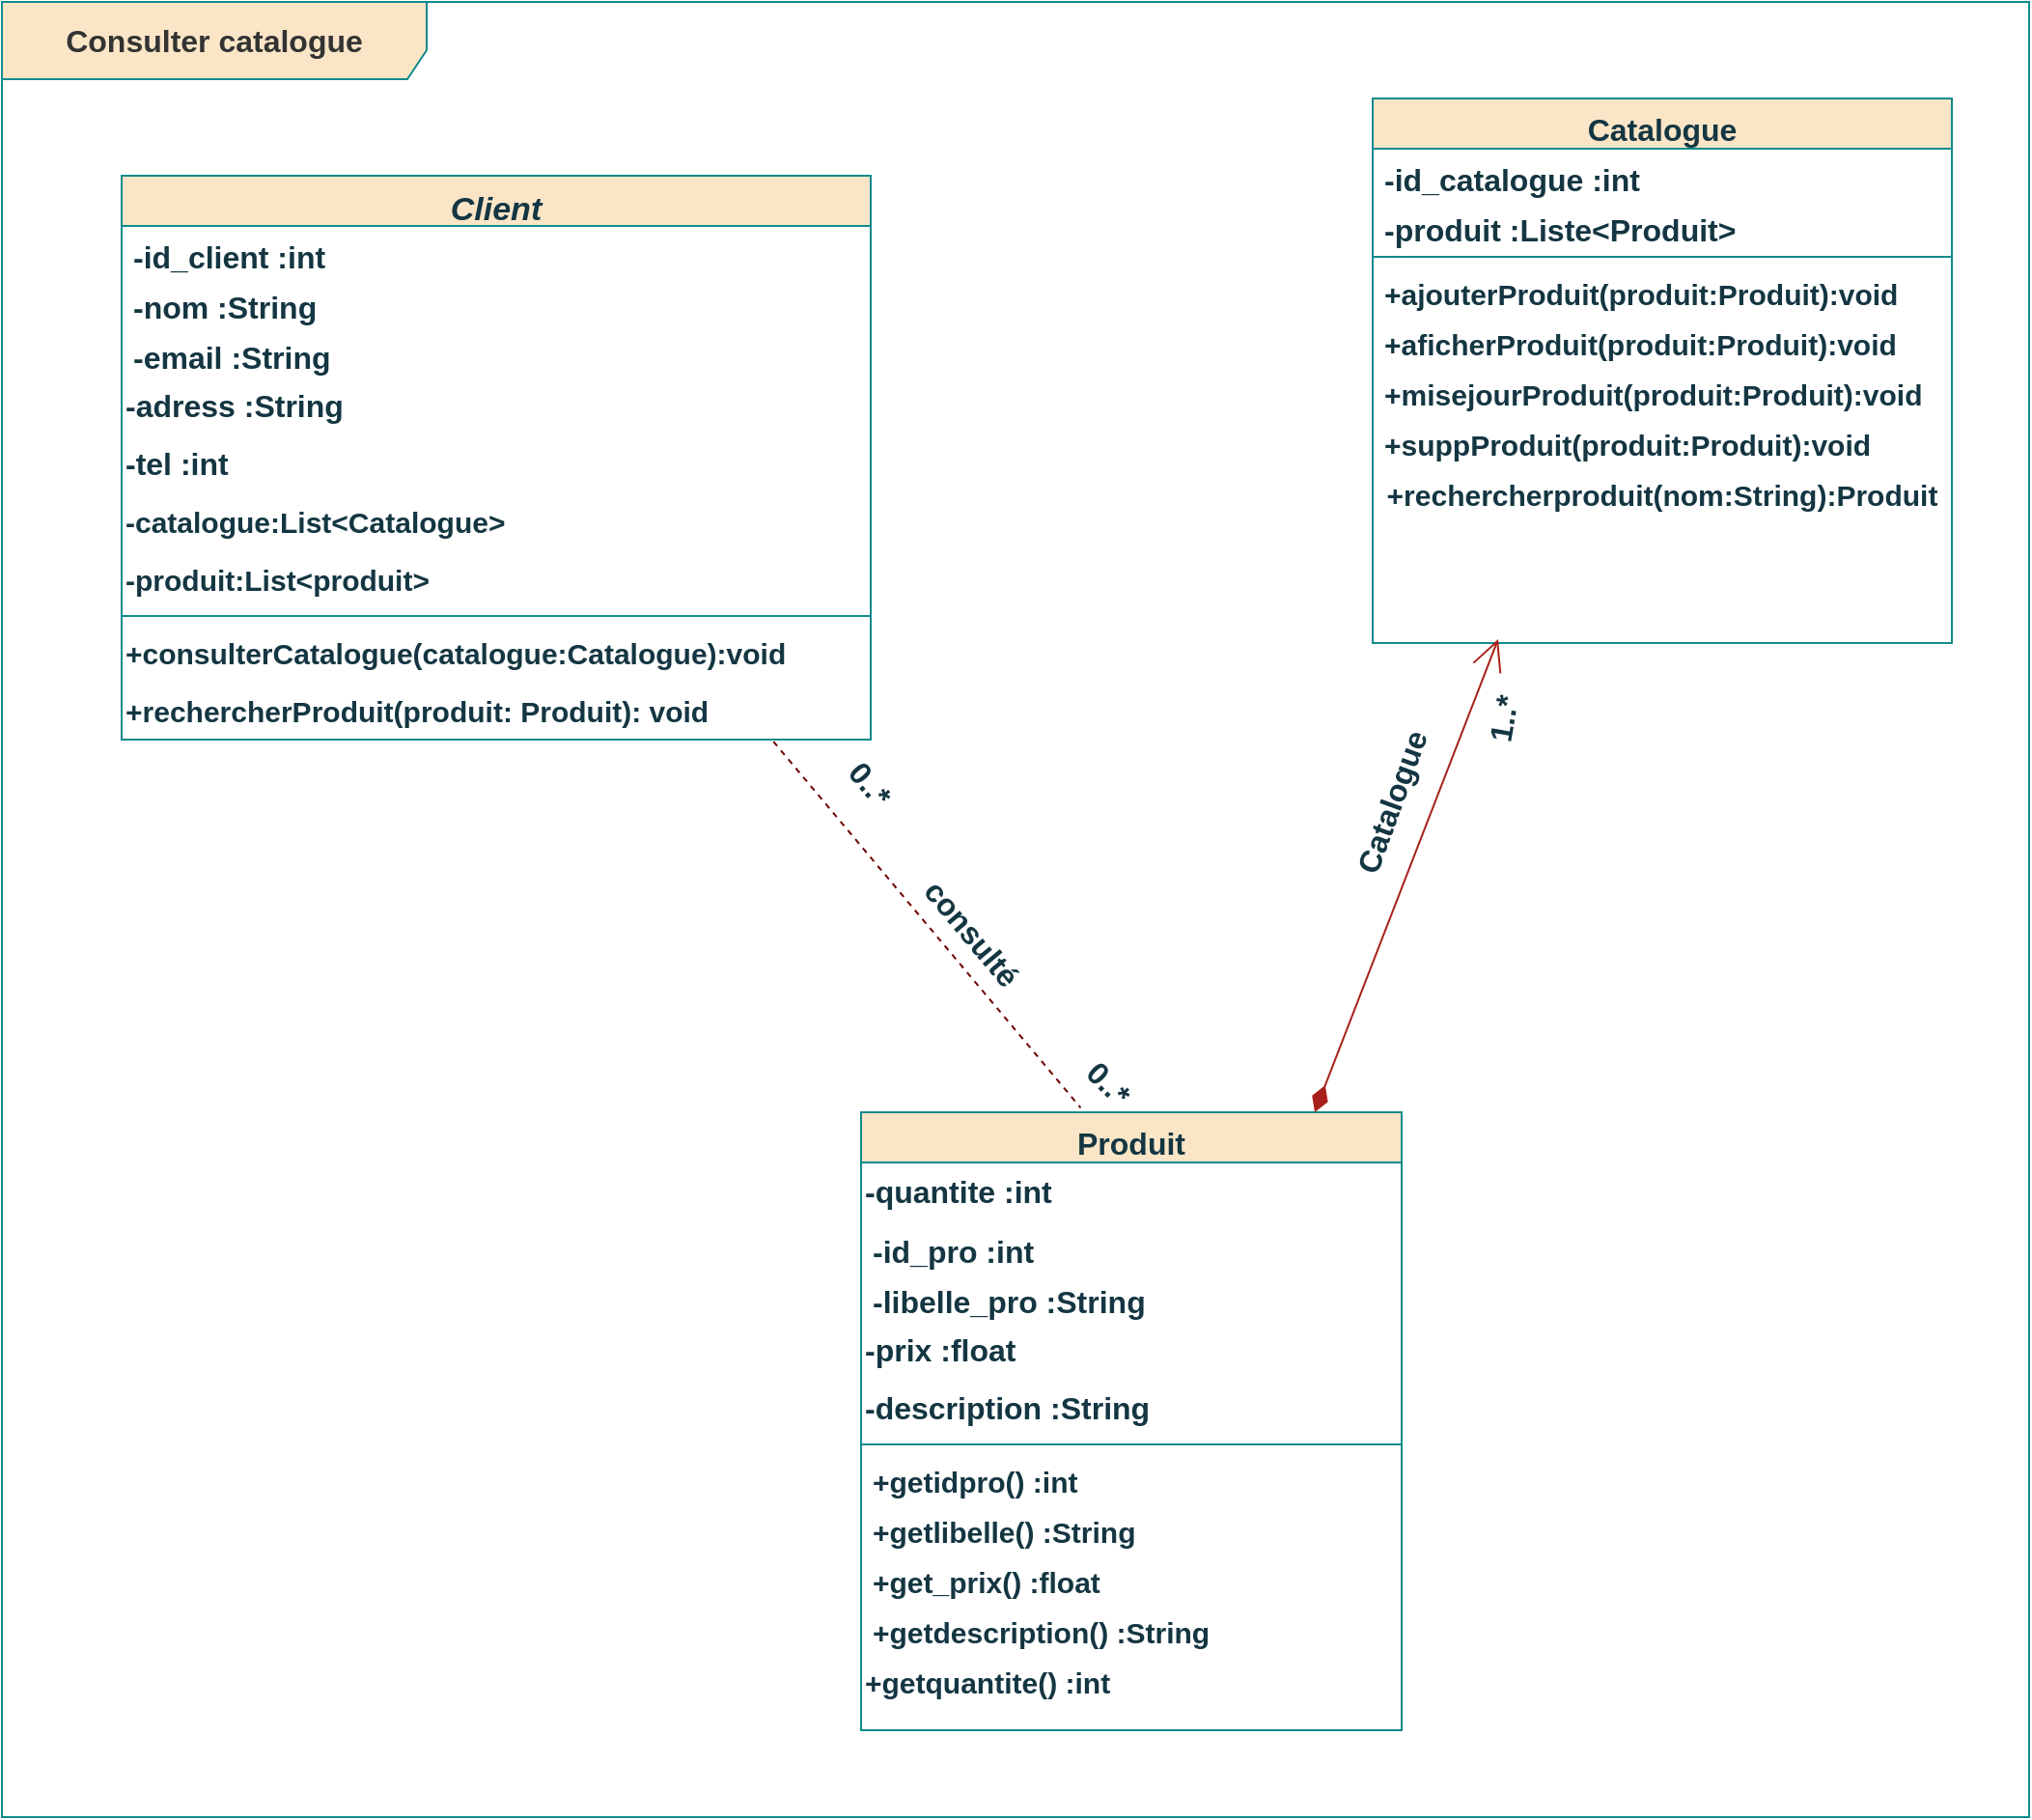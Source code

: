 <mxfile version="22.1.11" type="github" pages="4">
  <diagram id="C5RBs43oDa-KdzZeNtuy" name="Page-1">
    <mxGraphModel dx="3152" dy="929" grid="1" gridSize="10" guides="1" tooltips="1" connect="1" arrows="1" fold="1" page="1" pageScale="1" pageWidth="827" pageHeight="1169" math="0" shadow="0">
      <root>
        <mxCell id="WIyWlLk6GJQsqaUBKTNV-0" />
        <mxCell id="WIyWlLk6GJQsqaUBKTNV-1" parent="WIyWlLk6GJQsqaUBKTNV-0" />
        <mxCell id="zkfFHV4jXpPFQw0GAbJ--0" value="Client" style="swimlane;fontStyle=3;align=center;verticalAlign=top;childLayout=stackLayout;horizontal=1;startSize=26;horizontalStack=0;resizeParent=1;resizeLast=0;collapsible=1;marginBottom=0;rounded=0;shadow=0;strokeWidth=1;fontSize=17;fillColor=#FAE5C7;strokeColor=#0F8B8D;fontColor=#143642;labelBackgroundColor=none;" parent="WIyWlLk6GJQsqaUBKTNV-1" vertex="1">
          <mxGeometry x="-98" y="100" width="388" height="292" as="geometry">
            <mxRectangle x="220" y="120" width="160" height="26" as="alternateBounds" />
          </mxGeometry>
        </mxCell>
        <mxCell id="zkfFHV4jXpPFQw0GAbJ--1" value="-id_client :int" style="text;align=left;verticalAlign=top;spacingLeft=4;spacingRight=4;overflow=hidden;rotatable=0;points=[[0,0.5],[1,0.5]];portConstraint=eastwest;fontSize=16;fontStyle=1;labelBackgroundColor=none;fontColor=#143642;" parent="zkfFHV4jXpPFQw0GAbJ--0" vertex="1">
          <mxGeometry y="26" width="388" height="26" as="geometry" />
        </mxCell>
        <mxCell id="zkfFHV4jXpPFQw0GAbJ--2" value="-nom :String" style="text;align=left;verticalAlign=top;spacingLeft=4;spacingRight=4;overflow=hidden;rotatable=0;points=[[0,0.5],[1,0.5]];portConstraint=eastwest;rounded=0;shadow=0;html=0;fontSize=16;fontStyle=1;labelBackgroundColor=none;fontColor=#143642;" parent="zkfFHV4jXpPFQw0GAbJ--0" vertex="1">
          <mxGeometry y="52" width="388" height="26" as="geometry" />
        </mxCell>
        <mxCell id="zkfFHV4jXpPFQw0GAbJ--3" value="-email :String" style="text;align=left;verticalAlign=top;spacingLeft=4;spacingRight=4;overflow=hidden;rotatable=0;points=[[0,0.5],[1,0.5]];portConstraint=eastwest;rounded=0;shadow=0;html=0;fontSize=16;fontStyle=1;labelBackgroundColor=none;fontColor=#143642;" parent="zkfFHV4jXpPFQw0GAbJ--0" vertex="1">
          <mxGeometry y="78" width="388" height="26" as="geometry" />
        </mxCell>
        <mxCell id="TzN5-oIwPlo33xSnuKpF-1" value="&lt;b&gt;-adress :String&lt;/b&gt;" style="text;strokeColor=none;fillColor=none;html=1;align=left;verticalAlign=middle;whiteSpace=wrap;rounded=0;fontSize=16;labelBackgroundColor=none;fontColor=#143642;" parent="zkfFHV4jXpPFQw0GAbJ--0" vertex="1">
          <mxGeometry y="104" width="388" height="30" as="geometry" />
        </mxCell>
        <mxCell id="TzN5-oIwPlo33xSnuKpF-2" value="&lt;b&gt;-tel :int&lt;/b&gt;" style="text;strokeColor=none;fillColor=none;html=1;align=left;verticalAlign=middle;whiteSpace=wrap;rounded=0;fontSize=16;labelBackgroundColor=none;fontColor=#143642;" parent="zkfFHV4jXpPFQw0GAbJ--0" vertex="1">
          <mxGeometry y="134" width="388" height="30" as="geometry" />
        </mxCell>
        <mxCell id="Jywze8U8c_G1qC15GKas-2" value="&lt;span style=&quot;font-size: 15px;&quot;&gt;&lt;b&gt;-catalogue:List&amp;lt;Catalogue&amp;gt;&lt;/b&gt;&lt;/span&gt;" style="text;strokeColor=none;fillColor=none;html=1;align=left;verticalAlign=middle;whiteSpace=wrap;rounded=0;fontSize=16;labelBackgroundColor=none;fontColor=#143642;" parent="zkfFHV4jXpPFQw0GAbJ--0" vertex="1">
          <mxGeometry y="164" width="388" height="30" as="geometry" />
        </mxCell>
        <mxCell id="ywU4pK28L4MYS7sZn-Q5-0" value="&lt;b style=&quot;font-size: 15px;&quot;&gt;-produit:List&amp;lt;produit&amp;gt;&lt;/b&gt;" style="text;strokeColor=none;fillColor=none;html=1;align=left;verticalAlign=middle;whiteSpace=wrap;rounded=0;fontSize=16;fontColor=#143642;" parent="zkfFHV4jXpPFQw0GAbJ--0" vertex="1">
          <mxGeometry y="194" width="388" height="30" as="geometry" />
        </mxCell>
        <mxCell id="TzN5-oIwPlo33xSnuKpF-7" value="" style="line;html=1;strokeWidth=1;align=left;verticalAlign=middle;spacingTop=-1;spacingLeft=3;spacingRight=3;rotatable=0;labelPosition=right;points=[];portConstraint=eastwest;strokeColor=#0F8B8D;labelBackgroundColor=none;fillColor=#FAE5C7;fontColor=#143642;" parent="zkfFHV4jXpPFQw0GAbJ--0" vertex="1">
          <mxGeometry y="224" width="388" height="8" as="geometry" />
        </mxCell>
        <mxCell id="TzN5-oIwPlo33xSnuKpF-3" value="&lt;b&gt;+consulterCatalogue(catalogue:Catalogue):void&lt;/b&gt;" style="text;html=1;align=left;verticalAlign=middle;whiteSpace=wrap;rounded=0;fontSize=15;strokeWidth=5;fillColor=none;strokeColor=none;glass=0;labelBackgroundColor=none;fontColor=#143642;" parent="zkfFHV4jXpPFQw0GAbJ--0" vertex="1">
          <mxGeometry y="232" width="388" height="30" as="geometry" />
        </mxCell>
        <mxCell id="TzN5-oIwPlo33xSnuKpF-5" value="&lt;b&gt;+rechercherProduit(produit: Produit): void&lt;/b&gt;" style="text;html=1;align=left;verticalAlign=middle;resizable=0;points=[];autosize=1;strokeColor=none;fillColor=none;fontSize=15;labelBackgroundColor=none;fontColor=#143642;" parent="zkfFHV4jXpPFQw0GAbJ--0" vertex="1">
          <mxGeometry y="262" width="388" height="30" as="geometry" />
        </mxCell>
        <mxCell id="zkfFHV4jXpPFQw0GAbJ--6" value="Produit" style="swimlane;fontStyle=1;align=center;verticalAlign=top;childLayout=stackLayout;horizontal=1;startSize=26;horizontalStack=0;resizeParent=1;resizeLast=0;collapsible=1;marginBottom=0;rounded=0;shadow=0;strokeWidth=1;fontSize=16;fillColor=#FAE5C7;fontColor=#143642;strokeColor=#0F8B8D;labelBackgroundColor=none;" parent="WIyWlLk6GJQsqaUBKTNV-1" vertex="1">
          <mxGeometry x="285" y="585" width="280" height="320" as="geometry">
            <mxRectangle x="130" y="380" width="160" height="26" as="alternateBounds" />
          </mxGeometry>
        </mxCell>
        <mxCell id="jIaO_I1BvD2TLLhQmT1e-3" value="&lt;b&gt;-quantite :int&lt;/b&gt;" style="text;strokeColor=none;fillColor=none;html=1;align=left;verticalAlign=middle;whiteSpace=wrap;rounded=0;fontSize=16;labelBackgroundColor=none;fontColor=#143642;" parent="zkfFHV4jXpPFQw0GAbJ--6" vertex="1">
          <mxGeometry y="26" width="280" height="30" as="geometry" />
        </mxCell>
        <mxCell id="zkfFHV4jXpPFQw0GAbJ--7" value="-id_pro :int" style="text;align=left;verticalAlign=top;spacingLeft=4;spacingRight=4;overflow=hidden;rotatable=0;points=[[0,0.5],[1,0.5]];portConstraint=eastwest;fontSize=16;fontStyle=1;labelBackgroundColor=none;fontColor=#143642;" parent="zkfFHV4jXpPFQw0GAbJ--6" vertex="1">
          <mxGeometry y="56" width="280" height="26" as="geometry" />
        </mxCell>
        <mxCell id="zkfFHV4jXpPFQw0GAbJ--8" value="-libelle_pro :String" style="text;align=left;verticalAlign=top;spacingLeft=4;spacingRight=4;overflow=hidden;rotatable=0;points=[[0,0.5],[1,0.5]];portConstraint=eastwest;rounded=0;shadow=0;html=0;fontStyle=1;fontSize=16;labelBackgroundColor=none;fontColor=#143642;" parent="zkfFHV4jXpPFQw0GAbJ--6" vertex="1">
          <mxGeometry y="82" width="280" height="26" as="geometry" />
        </mxCell>
        <mxCell id="jIaO_I1BvD2TLLhQmT1e-1" value="&lt;b&gt;-prix :float&lt;/b&gt;" style="text;strokeColor=none;fillColor=none;html=1;align=left;verticalAlign=middle;whiteSpace=wrap;rounded=0;fontSize=16;labelBackgroundColor=none;fontColor=#143642;" parent="zkfFHV4jXpPFQw0GAbJ--6" vertex="1">
          <mxGeometry y="108" width="280" height="30" as="geometry" />
        </mxCell>
        <mxCell id="jIaO_I1BvD2TLLhQmT1e-2" value="&lt;b&gt;-description :String&lt;/b&gt;" style="text;strokeColor=none;fillColor=none;html=1;align=left;verticalAlign=middle;whiteSpace=wrap;rounded=0;fontSize=16;labelBackgroundColor=none;fontColor=#143642;" parent="zkfFHV4jXpPFQw0GAbJ--6" vertex="1">
          <mxGeometry y="138" width="280" height="30" as="geometry" />
        </mxCell>
        <mxCell id="jIaO_I1BvD2TLLhQmT1e-8" value="" style="line;html=1;strokeWidth=1;align=left;verticalAlign=middle;spacingTop=-1;spacingLeft=3;spacingRight=3;rotatable=0;labelPosition=right;points=[];portConstraint=eastwest;strokeColor=#0F8B8D;labelBackgroundColor=none;fillColor=#FAE5C7;fontColor=#143642;" parent="zkfFHV4jXpPFQw0GAbJ--6" vertex="1">
          <mxGeometry y="168" width="280" height="8" as="geometry" />
        </mxCell>
        <mxCell id="zkfFHV4jXpPFQw0GAbJ--10" value="+getidpro() :int" style="text;align=left;verticalAlign=top;spacingLeft=4;spacingRight=4;overflow=hidden;rotatable=0;points=[[0,0.5],[1,0.5]];portConstraint=eastwest;fontStyle=1;fontSize=15;labelBackgroundColor=none;fontColor=#143642;" parent="zkfFHV4jXpPFQw0GAbJ--6" vertex="1">
          <mxGeometry y="176" width="280" height="26" as="geometry" />
        </mxCell>
        <mxCell id="zkfFHV4jXpPFQw0GAbJ--11" value="+getlibelle() :String" style="text;align=left;verticalAlign=top;spacingLeft=4;spacingRight=4;overflow=hidden;rotatable=0;points=[[0,0.5],[1,0.5]];portConstraint=eastwest;fontSize=15;fontStyle=1;labelBackgroundColor=none;fontColor=#143642;" parent="zkfFHV4jXpPFQw0GAbJ--6" vertex="1">
          <mxGeometry y="202" width="280" height="26" as="geometry" />
        </mxCell>
        <mxCell id="jIaO_I1BvD2TLLhQmT1e-5" value="+get_prix() :float" style="text;align=left;verticalAlign=top;spacingLeft=4;spacingRight=4;overflow=hidden;rotatable=0;points=[[0,0.5],[1,0.5]];portConstraint=eastwest;fontSize=15;fontStyle=1;labelBackgroundColor=none;fontColor=#143642;" parent="zkfFHV4jXpPFQw0GAbJ--6" vertex="1">
          <mxGeometry y="228" width="280" height="26" as="geometry" />
        </mxCell>
        <mxCell id="jIaO_I1BvD2TLLhQmT1e-6" value="+getdescription() :String" style="text;align=left;verticalAlign=top;spacingLeft=4;spacingRight=4;overflow=hidden;rotatable=0;points=[[0,0.5],[1,0.5]];portConstraint=eastwest;fontSize=15;fontStyle=1;labelBackgroundColor=none;fontColor=#143642;" parent="zkfFHV4jXpPFQw0GAbJ--6" vertex="1">
          <mxGeometry y="254" width="280" height="26" as="geometry" />
        </mxCell>
        <mxCell id="Jywze8U8c_G1qC15GKas-1" value="&lt;font style=&quot;font-size: 15px;&quot;&gt;&lt;b&gt;+getquantite() :int&lt;/b&gt;&lt;/font&gt;" style="text;strokeColor=none;fillColor=none;html=1;align=left;verticalAlign=middle;whiteSpace=wrap;rounded=0;fontSize=16;labelBackgroundColor=none;fontColor=#143642;" parent="zkfFHV4jXpPFQw0GAbJ--6" vertex="1">
          <mxGeometry y="280" width="280" height="30" as="geometry" />
        </mxCell>
        <mxCell id="zkfFHV4jXpPFQw0GAbJ--17" value="Catalogue" style="swimlane;fontStyle=1;align=center;verticalAlign=top;childLayout=stackLayout;horizontal=1;startSize=26;horizontalStack=0;resizeParent=1;resizeLast=0;collapsible=1;marginBottom=0;rounded=0;shadow=0;strokeWidth=1;fillColor=#FAE5C7;fontColor=#143642;strokeColor=#0F8B8D;fontSize=16;labelBackgroundColor=none;" parent="WIyWlLk6GJQsqaUBKTNV-1" vertex="1">
          <mxGeometry x="550" y="60" width="300" height="282" as="geometry">
            <mxRectangle x="550" y="140" width="160" height="26" as="alternateBounds" />
          </mxGeometry>
        </mxCell>
        <mxCell id="zkfFHV4jXpPFQw0GAbJ--18" value="-id_catalogue :int" style="text;align=left;verticalAlign=top;spacingLeft=4;spacingRight=4;overflow=hidden;rotatable=0;points=[[0,0.5],[1,0.5]];portConstraint=eastwest;fontSize=16;fontStyle=1;labelBackgroundColor=none;fontColor=#143642;" parent="zkfFHV4jXpPFQw0GAbJ--17" vertex="1">
          <mxGeometry y="26" width="300" height="26" as="geometry" />
        </mxCell>
        <mxCell id="zkfFHV4jXpPFQw0GAbJ--19" value="-produit :Liste&lt;Produit&gt;" style="text;align=left;verticalAlign=top;spacingLeft=4;spacingRight=4;overflow=hidden;rotatable=0;points=[[0,0.5],[1,0.5]];portConstraint=eastwest;rounded=0;shadow=0;html=0;fontSize=16;fontStyle=1;labelBackgroundColor=none;fontColor=#143642;" parent="zkfFHV4jXpPFQw0GAbJ--17" vertex="1">
          <mxGeometry y="52" width="300" height="26" as="geometry" />
        </mxCell>
        <mxCell id="jIaO_I1BvD2TLLhQmT1e-7" value="" style="line;html=1;strokeWidth=1;align=left;verticalAlign=middle;spacingTop=-1;spacingLeft=3;spacingRight=3;rotatable=0;labelPosition=right;points=[];portConstraint=eastwest;strokeColor=#0F8B8D;labelBackgroundColor=none;fillColor=#FAE5C7;fontColor=#143642;" parent="zkfFHV4jXpPFQw0GAbJ--17" vertex="1">
          <mxGeometry y="78" width="300" height="8" as="geometry" />
        </mxCell>
        <mxCell id="Jywze8U8c_G1qC15GKas-13" value="+ajouterProduit(produit:Produit):void" style="text;align=left;verticalAlign=top;spacingLeft=4;spacingRight=4;overflow=hidden;rotatable=0;points=[[0,0.5],[1,0.5]];portConstraint=eastwest;fontSize=15;fontStyle=1;labelBackgroundColor=none;fontColor=#143642;" parent="zkfFHV4jXpPFQw0GAbJ--17" vertex="1">
          <mxGeometry y="86" width="300" height="26" as="geometry" />
        </mxCell>
        <mxCell id="jIaO_I1BvD2TLLhQmT1e-4" value="+aficherProduit(produit:Produit):void" style="text;align=left;verticalAlign=top;spacingLeft=4;spacingRight=4;overflow=hidden;rotatable=0;points=[[0,0.5],[1,0.5]];portConstraint=eastwest;fontSize=15;fontStyle=1;labelBackgroundColor=none;fontColor=#143642;" parent="zkfFHV4jXpPFQw0GAbJ--17" vertex="1">
          <mxGeometry y="112" width="300" height="26" as="geometry" />
        </mxCell>
        <mxCell id="TzN5-oIwPlo33xSnuKpF-8" value="+misejourProduit(produit:Produit):void" style="text;align=left;verticalAlign=top;spacingLeft=4;spacingRight=4;overflow=hidden;rotatable=0;points=[[0,0.5],[1,0.5]];portConstraint=eastwest;fontSize=15;fontStyle=1;labelBackgroundColor=none;fontColor=#143642;" parent="zkfFHV4jXpPFQw0GAbJ--17" vertex="1">
          <mxGeometry y="138" width="300" height="26" as="geometry" />
        </mxCell>
        <mxCell id="zkfFHV4jXpPFQw0GAbJ--25" value="+suppProduit(produit:Produit):void" style="text;align=left;verticalAlign=top;spacingLeft=4;spacingRight=4;overflow=hidden;rotatable=0;points=[[0,0.5],[1,0.5]];portConstraint=eastwest;fontSize=15;fontStyle=1;labelBackgroundColor=none;fontColor=#143642;" parent="zkfFHV4jXpPFQw0GAbJ--17" vertex="1">
          <mxGeometry y="164" width="300" height="26" as="geometry" />
        </mxCell>
        <mxCell id="Jywze8U8c_G1qC15GKas-0" value="&lt;font style=&quot;font-size: 15px;&quot;&gt;&lt;b&gt;+rechercherproduit(nom:String):Produit&lt;/b&gt;&lt;/font&gt;" style="text;strokeColor=none;fillColor=none;html=1;align=center;verticalAlign=middle;whiteSpace=wrap;rounded=0;fontSize=16;labelBackgroundColor=none;fontColor=#143642;" parent="zkfFHV4jXpPFQw0GAbJ--17" vertex="1">
          <mxGeometry y="190" width="300" height="30" as="geometry" />
        </mxCell>
        <mxCell id="Jywze8U8c_G1qC15GKas-5" value="&lt;b&gt;consulté&amp;nbsp;&lt;/b&gt;" style="text;strokeColor=none;fillColor=none;html=1;align=center;verticalAlign=middle;whiteSpace=wrap;rounded=0;fontSize=16;rotation=50;labelBackgroundColor=none;fontColor=#143642;" parent="WIyWlLk6GJQsqaUBKTNV-1" vertex="1">
          <mxGeometry x="274" y="479.13" width="140" height="30" as="geometry" />
        </mxCell>
        <mxCell id="Jywze8U8c_G1qC15GKas-7" value="&lt;b&gt;0..*&lt;/b&gt;" style="text;strokeColor=none;fillColor=none;html=1;align=center;verticalAlign=middle;whiteSpace=wrap;rounded=0;fontSize=16;rotation=50;labelBackgroundColor=none;fontColor=#143642;" parent="WIyWlLk6GJQsqaUBKTNV-1" vertex="1">
          <mxGeometry x="220" y="400" width="140" height="30" as="geometry" />
        </mxCell>
        <mxCell id="Jywze8U8c_G1qC15GKas-14" value="&lt;b&gt;Catalogue&lt;/b&gt;" style="text;strokeColor=none;fillColor=none;html=1;align=center;verticalAlign=middle;whiteSpace=wrap;rounded=0;fontSize=16;rotation=-70;labelBackgroundColor=none;fontColor=#143642;" parent="WIyWlLk6GJQsqaUBKTNV-1" vertex="1">
          <mxGeometry x="490" y="409.19" width="140" height="30" as="geometry" />
        </mxCell>
        <mxCell id="Jywze8U8c_G1qC15GKas-16" value="&lt;b style=&quot;&quot;&gt;&lt;font color=&quot;#333333&quot;&gt;Consulter catalogue&lt;/font&gt;&lt;/b&gt;" style="shape=umlFrame;whiteSpace=wrap;html=1;pointerEvents=0;fontSize=16;width=220;height=40;fillColor=#FAE5C7;strokeColor=#0F8B8D;swimlaneFillColor=none;labelBackgroundColor=none;fontColor=#143642;" parent="WIyWlLk6GJQsqaUBKTNV-1" vertex="1">
          <mxGeometry x="-160" y="10" width="1050" height="940" as="geometry" />
        </mxCell>
        <mxCell id="Jywze8U8c_G1qC15GKas-17" value="&lt;b&gt;0..*&lt;/b&gt;" style="text;strokeColor=none;fillColor=none;html=1;align=center;verticalAlign=middle;whiteSpace=wrap;rounded=0;fontSize=16;rotation=45;labelBackgroundColor=none;fontColor=#143642;" parent="WIyWlLk6GJQsqaUBKTNV-1" vertex="1">
          <mxGeometry x="386.0" y="554.996" width="55" height="30" as="geometry" />
        </mxCell>
        <mxCell id="ywU4pK28L4MYS7sZn-Q5-11" value="" style="line;strokeWidth=1;html=1;strokeColor=#6F0000;fontSize=16;fontColor=#ffffff;fillColor=#a20025;rotation=50;dashed=1;" parent="WIyWlLk6GJQsqaUBKTNV-1" vertex="1">
          <mxGeometry x="195.42" y="482.84" width="247.51" height="10" as="geometry" />
        </mxCell>
        <mxCell id="ywU4pK28L4MYS7sZn-Q5-26" value="" style="endArrow=diamondThin;html=1;endSize=12;startArrow=open;startSize=14;startFill=0;align=left;verticalAlign=bottom;rounded=0;strokeColor=#A8201A;fontSize=12;fontColor=#143642;fillColor=#FAE5C7;endFill=1;" parent="WIyWlLk6GJQsqaUBKTNV-1" edge="1">
          <mxGeometry x="-0.907" y="107" relative="1" as="geometry">
            <mxPoint x="615" y="340" as="sourcePoint" />
            <mxPoint x="520" y="585" as="targetPoint" />
            <mxPoint as="offset" />
          </mxGeometry>
        </mxCell>
        <mxCell id="ywU4pK28L4MYS7sZn-Q5-27" value="&lt;b&gt;1..*&lt;/b&gt;" style="text;strokeColor=none;fillColor=none;html=1;align=left;verticalAlign=middle;whiteSpace=wrap;rounded=0;fontSize=16;fontColor=#143642;rotation=-80;" parent="WIyWlLk6GJQsqaUBKTNV-1" vertex="1">
          <mxGeometry x="590" y="350" width="60" height="30" as="geometry" />
        </mxCell>
      </root>
    </mxGraphModel>
  </diagram>
  <diagram id="S5LjW9W5Qgnhm1JgwZuY" name="Page-2">
    <mxGraphModel dx="2891" dy="1396" grid="1" gridSize="10" guides="1" tooltips="1" connect="1" arrows="1" fold="1" page="0" pageScale="1" pageWidth="850" pageHeight="1100" math="0" shadow="0">
      <root>
        <mxCell id="0" />
        <mxCell id="1" parent="0" />
        <mxCell id="prdwo0L1rCr-M0tW-Fp2-1" value="Panier" style="swimlane;fontStyle=1;align=center;verticalAlign=top;childLayout=stackLayout;horizontal=1;startSize=26;horizontalStack=0;resizeParent=1;resizeLast=0;collapsible=1;marginBottom=0;rounded=0;shadow=0;strokeWidth=1;fillColor=#FAE5C7;fontColor=#143642;strokeColor=#0F8B8D;fontSize=16;labelBackgroundColor=none;" parent="1" vertex="1">
          <mxGeometry x="440" y="450" width="300" height="220" as="geometry">
            <mxRectangle x="550" y="140" width="160" height="26" as="alternateBounds" />
          </mxGeometry>
        </mxCell>
        <mxCell id="prdwo0L1rCr-M0tW-Fp2-2" value="-id_panier :int" style="text;align=left;verticalAlign=top;spacingLeft=4;spacingRight=4;overflow=hidden;rotatable=0;points=[[0,0.5],[1,0.5]];portConstraint=eastwest;fontSize=16;fontStyle=1;labelBackgroundColor=none;fontColor=#143642;" parent="prdwo0L1rCr-M0tW-Fp2-1" vertex="1">
          <mxGeometry y="26" width="300" height="26" as="geometry" />
        </mxCell>
        <mxCell id="prdwo0L1rCr-M0tW-Fp2-3" value="-date_creation :Date" style="text;align=left;verticalAlign=top;spacingLeft=4;spacingRight=4;overflow=hidden;rotatable=0;points=[[0,0.5],[1,0.5]];portConstraint=eastwest;rounded=0;shadow=0;html=0;fontSize=16;fontStyle=1;labelBackgroundColor=none;fontColor=#143642;" parent="prdwo0L1rCr-M0tW-Fp2-1" vertex="1">
          <mxGeometry y="52" width="300" height="26" as="geometry" />
        </mxCell>
        <mxCell id="381XIbzYr59GVua48jET-1" value="&lt;b&gt;-listeligne:List&amp;lt;Lignepanier&amp;gt;&lt;/b&gt;" style="text;strokeColor=none;fillColor=none;html=1;align=left;verticalAlign=middle;whiteSpace=wrap;rounded=0;fontSize=16;fontColor=#143642;" parent="prdwo0L1rCr-M0tW-Fp2-1" vertex="1">
          <mxGeometry y="78" width="300" height="30" as="geometry" />
        </mxCell>
        <mxCell id="prdwo0L1rCr-M0tW-Fp2-4" value="" style="line;html=1;strokeWidth=1;align=left;verticalAlign=middle;spacingTop=-1;spacingLeft=3;spacingRight=3;rotatable=0;labelPosition=right;points=[];portConstraint=eastwest;strokeColor=#0F8B8D;labelBackgroundColor=none;fillColor=#FAE5C7;fontColor=#143642;" parent="prdwo0L1rCr-M0tW-Fp2-1" vertex="1">
          <mxGeometry y="108" width="300" height="8" as="geometry" />
        </mxCell>
        <mxCell id="prdwo0L1rCr-M0tW-Fp2-5" value="+ajouterLigne(ligne:Lignepanier):void" style="text;align=left;verticalAlign=top;spacingLeft=4;spacingRight=4;overflow=hidden;rotatable=0;points=[[0,0.5],[1,0.5]];portConstraint=eastwest;fontSize=15;fontStyle=1;labelBackgroundColor=none;fontColor=#143642;" parent="prdwo0L1rCr-M0tW-Fp2-1" vertex="1">
          <mxGeometry y="116" width="300" height="26" as="geometry" />
        </mxCell>
        <mxCell id="prdwo0L1rCr-M0tW-Fp2-6" value="+calculerMontanttotal():float" style="text;align=left;verticalAlign=top;spacingLeft=4;spacingRight=4;overflow=hidden;rotatable=0;points=[[0,0.5],[1,0.5]];portConstraint=eastwest;fontSize=15;fontStyle=1;labelBackgroundColor=none;fontColor=#143642;" parent="prdwo0L1rCr-M0tW-Fp2-1" vertex="1">
          <mxGeometry y="142" width="300" height="26" as="geometry" />
        </mxCell>
        <mxCell id="prdwo0L1rCr-M0tW-Fp2-7" value="+misejourLigne(ligne:Lignepanier):void" style="text;align=left;verticalAlign=top;spacingLeft=4;spacingRight=4;overflow=hidden;rotatable=0;points=[[0,0.5],[1,0.5]];portConstraint=eastwest;fontSize=15;fontStyle=1;labelBackgroundColor=none;fontColor=#143642;" parent="prdwo0L1rCr-M0tW-Fp2-1" vertex="1">
          <mxGeometry y="168" width="300" height="26" as="geometry" />
        </mxCell>
        <mxCell id="prdwo0L1rCr-M0tW-Fp2-8" value="+suppLigne(ligne:Lignepanier):void" style="text;align=left;verticalAlign=top;spacingLeft=4;spacingRight=4;overflow=hidden;rotatable=0;points=[[0,0.5],[1,0.5]];portConstraint=eastwest;fontSize=15;fontStyle=1;labelBackgroundColor=none;fontColor=#143642;" parent="prdwo0L1rCr-M0tW-Fp2-1" vertex="1">
          <mxGeometry y="194" width="300" height="26" as="geometry" />
        </mxCell>
        <mxCell id="oAUixcMOjF9VgNPIJU0M-1" value="Client" style="swimlane;fontStyle=3;align=center;verticalAlign=top;childLayout=stackLayout;horizontal=1;startSize=26;horizontalStack=0;resizeParent=1;resizeLast=0;collapsible=1;marginBottom=0;rounded=0;shadow=0;strokeWidth=1;fontSize=17;fillColor=#FAE5C7;strokeColor=#0F8B8D;fontColor=#143642;labelBackgroundColor=none;" parent="1" vertex="1">
          <mxGeometry x="-140" y="470" width="360" height="322" as="geometry">
            <mxRectangle x="220" y="120" width="160" height="26" as="alternateBounds" />
          </mxGeometry>
        </mxCell>
        <mxCell id="oAUixcMOjF9VgNPIJU0M-2" value="-id_client :int" style="text;align=left;verticalAlign=top;spacingLeft=4;spacingRight=4;overflow=hidden;rotatable=0;points=[[0,0.5],[1,0.5]];portConstraint=eastwest;fontSize=16;fontStyle=1;labelBackgroundColor=none;fontColor=#143642;" parent="oAUixcMOjF9VgNPIJU0M-1" vertex="1">
          <mxGeometry y="26" width="360" height="26" as="geometry" />
        </mxCell>
        <mxCell id="oAUixcMOjF9VgNPIJU0M-3" value="-nom :String" style="text;align=left;verticalAlign=top;spacingLeft=4;spacingRight=4;overflow=hidden;rotatable=0;points=[[0,0.5],[1,0.5]];portConstraint=eastwest;rounded=0;shadow=0;html=0;fontSize=16;fontStyle=1;labelBackgroundColor=none;fontColor=#143642;" parent="oAUixcMOjF9VgNPIJU0M-1" vertex="1">
          <mxGeometry y="52" width="360" height="26" as="geometry" />
        </mxCell>
        <mxCell id="oAUixcMOjF9VgNPIJU0M-4" value="-email :String" style="text;align=left;verticalAlign=top;spacingLeft=4;spacingRight=4;overflow=hidden;rotatable=0;points=[[0,0.5],[1,0.5]];portConstraint=eastwest;rounded=0;shadow=0;html=0;fontSize=16;fontStyle=1;labelBackgroundColor=none;fontColor=#143642;" parent="oAUixcMOjF9VgNPIJU0M-1" vertex="1">
          <mxGeometry y="78" width="360" height="26" as="geometry" />
        </mxCell>
        <mxCell id="oAUixcMOjF9VgNPIJU0M-5" value="&lt;b&gt;-adress :String&lt;/b&gt;" style="text;strokeColor=none;fillColor=none;html=1;align=left;verticalAlign=middle;whiteSpace=wrap;rounded=0;fontSize=16;labelBackgroundColor=none;fontColor=#143642;" parent="oAUixcMOjF9VgNPIJU0M-1" vertex="1">
          <mxGeometry y="104" width="360" height="30" as="geometry" />
        </mxCell>
        <mxCell id="oAUixcMOjF9VgNPIJU0M-6" value="&lt;b&gt;-tel :int&lt;/b&gt;" style="text;strokeColor=none;fillColor=none;html=1;align=left;verticalAlign=middle;whiteSpace=wrap;rounded=0;fontSize=16;labelBackgroundColor=none;fontColor=#143642;" parent="oAUixcMOjF9VgNPIJU0M-1" vertex="1">
          <mxGeometry y="134" width="360" height="30" as="geometry" />
        </mxCell>
        <mxCell id="oAUixcMOjF9VgNPIJU0M-7" value="&lt;span style=&quot;font-size: 15px;&quot;&gt;&lt;b&gt;-produit:List&amp;lt;Produit&amp;gt;&lt;/b&gt;&lt;/span&gt;" style="text;strokeColor=none;fillColor=none;html=1;align=left;verticalAlign=middle;whiteSpace=wrap;rounded=0;fontSize=16;labelBackgroundColor=none;fontColor=#143642;" parent="oAUixcMOjF9VgNPIJU0M-1" vertex="1">
          <mxGeometry y="164" width="360" height="30" as="geometry" />
        </mxCell>
        <mxCell id="oAUixcMOjF9VgNPIJU0M-8" value="" style="line;html=1;strokeWidth=1;align=left;verticalAlign=middle;spacingTop=-1;spacingLeft=3;spacingRight=3;rotatable=0;labelPosition=right;points=[];portConstraint=eastwest;strokeColor=#0F8B8D;labelBackgroundColor=none;fillColor=#FAE5C7;fontColor=#143642;" parent="oAUixcMOjF9VgNPIJU0M-1" vertex="1">
          <mxGeometry y="194" width="360" height="8" as="geometry" />
        </mxCell>
        <mxCell id="oAUixcMOjF9VgNPIJU0M-9" value="&lt;b&gt;+ajouterProduit(produit:Produit,quantite:int):void&lt;/b&gt;" style="text;html=1;align=left;verticalAlign=middle;whiteSpace=wrap;rounded=0;fontSize=15;strokeWidth=5;fillColor=none;strokeColor=none;glass=0;labelBackgroundColor=none;fontColor=#143642;" parent="oAUixcMOjF9VgNPIJU0M-1" vertex="1">
          <mxGeometry y="202" width="360" height="30" as="geometry" />
        </mxCell>
        <mxCell id="oAUixcMOjF9VgNPIJU0M-10" value="&lt;b&gt;+supprimerProduit(produit:produit):void&lt;/b&gt;" style="text;html=1;align=left;verticalAlign=middle;resizable=0;points=[];autosize=1;strokeColor=none;fillColor=none;fontSize=15;labelBackgroundColor=none;fontColor=#143642;" parent="oAUixcMOjF9VgNPIJU0M-1" vertex="1">
          <mxGeometry y="232" width="360" height="30" as="geometry" />
        </mxCell>
        <mxCell id="tkZaGCfqGNmMvK21PP5A-1" value="&lt;span style=&quot;font-size: 15px;&quot;&gt;&lt;b&gt;+viderPanier():void&lt;/b&gt;&lt;/span&gt;" style="text;strokeColor=none;fillColor=none;html=1;align=left;verticalAlign=middle;whiteSpace=wrap;rounded=0;fontSize=16;fontColor=#143642;" parent="oAUixcMOjF9VgNPIJU0M-1" vertex="1">
          <mxGeometry y="262" width="360" height="30" as="geometry" />
        </mxCell>
        <mxCell id="tkZaGCfqGNmMvK21PP5A-2" value="&lt;span style=&quot;font-size: 15px;&quot;&gt;&lt;b&gt;+passerCommande():void&lt;/b&gt;&lt;/span&gt;" style="text;strokeColor=none;fillColor=none;html=1;align=left;verticalAlign=middle;whiteSpace=wrap;rounded=0;fontSize=16;fontColor=#143642;" parent="oAUixcMOjF9VgNPIJU0M-1" vertex="1">
          <mxGeometry y="292" width="360" height="30" as="geometry" />
        </mxCell>
        <mxCell id="9zVGLFT_nEwzsR7MlQXj-1" value="Produit" style="swimlane;fontStyle=1;align=center;verticalAlign=top;childLayout=stackLayout;horizontal=1;startSize=26;horizontalStack=0;resizeParent=1;resizeLast=0;collapsible=1;marginBottom=0;rounded=0;shadow=0;strokeWidth=1;fontSize=16;fillColor=#FAE5C7;fontColor=#143642;strokeColor=#0F8B8D;labelBackgroundColor=none;" parent="1" vertex="1">
          <mxGeometry x="-270" y="80" width="330" height="240" as="geometry">
            <mxRectangle x="130" y="380" width="160" height="26" as="alternateBounds" />
          </mxGeometry>
        </mxCell>
        <mxCell id="9zVGLFT_nEwzsR7MlQXj-2" value="-id_pro :int" style="text;align=left;verticalAlign=top;spacingLeft=4;spacingRight=4;overflow=hidden;rotatable=0;points=[[0,0.5],[1,0.5]];portConstraint=eastwest;fontSize=16;labelBackgroundColor=none;fontColor=#143642;fontStyle=1" parent="9zVGLFT_nEwzsR7MlQXj-1" vertex="1">
          <mxGeometry y="26" width="330" height="26" as="geometry" />
        </mxCell>
        <mxCell id="9zVGLFT_nEwzsR7MlQXj-3" value="-libelle_pro :String" style="text;align=left;verticalAlign=top;spacingLeft=4;spacingRight=4;overflow=hidden;rotatable=0;points=[[0,0.5],[1,0.5]];portConstraint=eastwest;rounded=0;shadow=0;html=0;fontStyle=1;fontSize=16;labelBackgroundColor=none;fontColor=#143642;" parent="9zVGLFT_nEwzsR7MlQXj-1" vertex="1">
          <mxGeometry y="52" width="330" height="26" as="geometry" />
        </mxCell>
        <mxCell id="9zVGLFT_nEwzsR7MlQXj-4" value="&lt;b&gt;-prix :float&lt;/b&gt;" style="text;strokeColor=none;fillColor=none;html=1;align=left;verticalAlign=middle;whiteSpace=wrap;rounded=0;fontSize=16;labelBackgroundColor=none;fontColor=#143642;" parent="9zVGLFT_nEwzsR7MlQXj-1" vertex="1">
          <mxGeometry y="78" width="330" height="30" as="geometry" />
        </mxCell>
        <mxCell id="9zVGLFT_nEwzsR7MlQXj-5" value="&lt;b&gt;-description :String&lt;/b&gt;" style="text;strokeColor=none;fillColor=none;html=1;align=left;verticalAlign=middle;whiteSpace=wrap;rounded=0;fontSize=16;labelBackgroundColor=none;fontColor=#143642;" parent="9zVGLFT_nEwzsR7MlQXj-1" vertex="1">
          <mxGeometry y="108" width="330" height="30" as="geometry" />
        </mxCell>
        <mxCell id="9zVGLFT_nEwzsR7MlQXj-6" value="&lt;b&gt;-quantite-stock :int&lt;/b&gt;" style="text;strokeColor=none;fillColor=none;html=1;align=left;verticalAlign=middle;whiteSpace=wrap;rounded=0;fontSize=16;labelBackgroundColor=none;fontColor=#143642;" parent="9zVGLFT_nEwzsR7MlQXj-1" vertex="1">
          <mxGeometry y="138" width="330" height="30" as="geometry" />
        </mxCell>
        <mxCell id="9zVGLFT_nEwzsR7MlQXj-7" value="" style="line;html=1;strokeWidth=1;align=left;verticalAlign=middle;spacingTop=-1;spacingLeft=3;spacingRight=3;rotatable=0;labelPosition=right;points=[];portConstraint=eastwest;strokeColor=#0F8B8D;labelBackgroundColor=none;fillColor=#FAE5C7;fontColor=#143642;" parent="9zVGLFT_nEwzsR7MlQXj-1" vertex="1">
          <mxGeometry y="168" width="330" height="8" as="geometry" />
        </mxCell>
        <mxCell id="9zVGLFT_nEwzsR7MlQXj-8" value="+modifierPrix(nouveauPrix:float):void" style="text;align=left;verticalAlign=top;spacingLeft=4;spacingRight=4;overflow=hidden;rotatable=0;points=[[0,0.5],[1,0.5]];portConstraint=eastwest;fontStyle=1;fontSize=15;labelBackgroundColor=none;fontColor=#143642;" parent="9zVGLFT_nEwzsR7MlQXj-1" vertex="1">
          <mxGeometry y="176" width="330" height="26" as="geometry" />
        </mxCell>
        <mxCell id="9zVGLFT_nEwzsR7MlQXj-9" value="+mettreAjourStock(nouveauStock:int):void&#xa;" style="text;align=left;verticalAlign=top;spacingLeft=4;spacingRight=4;overflow=hidden;rotatable=0;points=[[0,0.5],[1,0.5]];portConstraint=eastwest;fontSize=15;labelBackgroundColor=none;fontColor=#143642;fontStyle=1" parent="9zVGLFT_nEwzsR7MlQXj-1" vertex="1">
          <mxGeometry y="202" width="330" height="26" as="geometry" />
        </mxCell>
        <mxCell id="9zVGLFT_nEwzsR7MlQXj-13" value="Lignepanier" style="swimlane;fontStyle=1;align=center;verticalAlign=top;childLayout=stackLayout;horizontal=1;startSize=26;horizontalStack=0;resizeParent=1;resizeLast=0;collapsible=1;marginBottom=0;rounded=0;shadow=0;strokeWidth=1;fillColor=#FAE5C7;fontColor=#143642;strokeColor=#0F8B8D;fontSize=16;labelBackgroundColor=none;" parent="1" vertex="1">
          <mxGeometry x="410" y="20" width="300" height="190" as="geometry">
            <mxRectangle x="550" y="140" width="160" height="26" as="alternateBounds" />
          </mxGeometry>
        </mxCell>
        <mxCell id="tkZaGCfqGNmMvK21PP5A-4" value="&lt;b&gt;-id_ligne:int&lt;/b&gt;" style="text;strokeColor=none;fillColor=none;html=1;align=left;verticalAlign=middle;whiteSpace=wrap;rounded=0;fontSize=16;fontColor=#143642;" parent="9zVGLFT_nEwzsR7MlQXj-13" vertex="1">
          <mxGeometry y="26" width="300" height="30" as="geometry" />
        </mxCell>
        <mxCell id="9zVGLFT_nEwzsR7MlQXj-14" value="-produit :Produit" style="text;align=left;verticalAlign=top;spacingLeft=4;spacingRight=4;overflow=hidden;rotatable=0;points=[[0,0.5],[1,0.5]];portConstraint=eastwest;fontSize=16;fontStyle=1;labelBackgroundColor=none;fontColor=#143642;" parent="9zVGLFT_nEwzsR7MlQXj-13" vertex="1">
          <mxGeometry y="56" width="300" height="26" as="geometry" />
        </mxCell>
        <mxCell id="9zVGLFT_nEwzsR7MlQXj-15" value="-quantite :int" style="text;align=left;verticalAlign=top;spacingLeft=4;spacingRight=4;overflow=hidden;rotatable=0;points=[[0,0.5],[1,0.5]];portConstraint=eastwest;rounded=0;shadow=0;html=0;fontSize=16;fontStyle=1;labelBackgroundColor=none;fontColor=#143642;" parent="9zVGLFT_nEwzsR7MlQXj-13" vertex="1">
          <mxGeometry y="82" width="300" height="26" as="geometry" />
        </mxCell>
        <mxCell id="9zVGLFT_nEwzsR7MlQXj-16" value="" style="line;html=1;strokeWidth=1;align=left;verticalAlign=middle;spacingTop=-1;spacingLeft=3;spacingRight=3;rotatable=0;labelPosition=right;points=[];portConstraint=eastwest;strokeColor=#0F8B8D;labelBackgroundColor=none;fillColor=#FAE5C7;fontColor=#143642;" parent="9zVGLFT_nEwzsR7MlQXj-13" vertex="1">
          <mxGeometry y="108" width="300" height="8" as="geometry" />
        </mxCell>
        <mxCell id="9zVGLFT_nEwzsR7MlQXj-17" value="+modifierquantite(nouvellequan:int):void" style="text;align=left;verticalAlign=top;spacingLeft=4;spacingRight=4;overflow=hidden;rotatable=0;points=[[0,0.5],[1,0.5]];portConstraint=eastwest;fontSize=15;fontStyle=1;labelBackgroundColor=none;fontColor=#143642;" parent="9zVGLFT_nEwzsR7MlQXj-13" vertex="1">
          <mxGeometry y="116" width="300" height="26" as="geometry" />
        </mxCell>
        <mxCell id="9zVGLFT_nEwzsR7MlQXj-18" value="+calculersoustotal():float" style="text;align=left;verticalAlign=top;spacingLeft=4;spacingRight=4;overflow=hidden;rotatable=0;points=[[0,0.5],[1,0.5]];portConstraint=eastwest;fontSize=15;fontStyle=1;labelBackgroundColor=none;fontColor=#143642;" parent="9zVGLFT_nEwzsR7MlQXj-13" vertex="1">
          <mxGeometry y="142" width="300" height="26" as="geometry" />
        </mxCell>
        <mxCell id="9zVGLFT_nEwzsR7MlQXj-21" value="" style="endArrow=none;dashed=1;endFill=0;endSize=12;html=1;rounded=0;fontSize=12;curved=1;entryX=0;entryY=0.5;entryDx=0;entryDy=0;exitX=1;exitY=0;exitDx=0;exitDy=0;labelBackgroundColor=none;strokeColor=#A8201A;fontColor=default;" parent="1" source="9zVGLFT_nEwzsR7MlQXj-6" target="9zVGLFT_nEwzsR7MlQXj-17" edge="1">
          <mxGeometry width="160" relative="1" as="geometry">
            <mxPoint x="80" y="124.5" as="sourcePoint" />
            <mxPoint x="240" y="124.5" as="targetPoint" />
          </mxGeometry>
        </mxCell>
        <mxCell id="9zVGLFT_nEwzsR7MlQXj-22" value="" style="endArrow=diamondThin;endFill=0;endSize=24;html=1;rounded=1;fontSize=12;labelBackgroundColor=none;strokeColor=#A8201A;fontColor=default;exitX=0.5;exitY=1;exitDx=0;exitDy=0;" parent="1" source="9zVGLFT_nEwzsR7MlQXj-13" edge="1">
          <mxGeometry width="160" relative="1" as="geometry">
            <mxPoint x="570" y="230" as="sourcePoint" />
            <mxPoint x="573" y="450" as="targetPoint" />
          </mxGeometry>
        </mxCell>
        <mxCell id="9zVGLFT_nEwzsR7MlQXj-23" value="" style="endArrow=none;dashed=1;endFill=0;endSize=12;html=1;fontSize=12;edgeStyle=orthogonalEdgeStyle;exitX=1;exitY=0.5;exitDx=0;exitDy=0;entryX=0;entryY=0.5;entryDx=0;entryDy=0;rounded=1;labelBackgroundColor=none;strokeColor=#A8201A;fontColor=default;" parent="1" edge="1">
          <mxGeometry width="160" relative="1" as="geometry">
            <mxPoint x="60" y="280" as="sourcePoint" />
            <mxPoint x="440" y="509" as="targetPoint" />
            <Array as="points">
              <mxPoint x="60" y="283" />
              <mxPoint x="321" y="283" />
              <mxPoint x="321" y="520" />
              <mxPoint x="440" y="520" />
            </Array>
          </mxGeometry>
        </mxCell>
        <mxCell id="9zVGLFT_nEwzsR7MlQXj-24" value="" style="endArrow=none;dashed=1;endFill=0;endSize=12;html=1;fontSize=12;curved=1;labelBackgroundColor=none;strokeColor=#A8201A;fontColor=default;" parent="1" edge="1">
          <mxGeometry width="160" relative="1" as="geometry">
            <mxPoint x="220" y="615.5" as="sourcePoint" />
            <mxPoint x="455" y="616" as="targetPoint" />
          </mxGeometry>
        </mxCell>
        <mxCell id="9zVGLFT_nEwzsR7MlQXj-25" value="" style="endArrow=none;dashed=1;endFill=0;endSize=12;html=1;rounded=0;fontSize=12;curved=1;labelBackgroundColor=none;strokeColor=#A8201A;fontColor=default;" parent="1" edge="1">
          <mxGeometry width="160" relative="1" as="geometry">
            <mxPoint x="-20" y="320" as="sourcePoint" />
            <mxPoint x="-20" y="460" as="targetPoint" />
          </mxGeometry>
        </mxCell>
        <mxCell id="9zVGLFT_nEwzsR7MlQXj-26" value="&lt;b&gt;Concerne&lt;/b&gt;" style="text;strokeColor=none;fillColor=none;html=1;align=center;verticalAlign=middle;whiteSpace=wrap;rounded=0;fontSize=16;labelBackgroundColor=none;fontColor=#143642;rotation=-10;" parent="1" vertex="1">
          <mxGeometry x="215" y="140" width="60" height="30" as="geometry" />
        </mxCell>
        <mxCell id="9zVGLFT_nEwzsR7MlQXj-27" value="&lt;b&gt;1&lt;/b&gt;" style="text;strokeColor=none;fillColor=none;html=1;align=left;verticalAlign=middle;whiteSpace=wrap;rounded=0;fontSize=16;labelBackgroundColor=none;fontColor=#143642;rotation=-10;" parent="1" vertex="1">
          <mxGeometry x="70" y="180" width="60" height="30" as="geometry" />
        </mxCell>
        <mxCell id="9zVGLFT_nEwzsR7MlQXj-28" value="&lt;div style=&quot;&quot;&gt;&lt;span style=&quot;background-color: initial;&quot;&gt;&lt;b&gt;0..*&lt;/b&gt;&lt;/span&gt;&lt;/div&gt;" style="text;strokeColor=none;fillColor=none;html=1;align=right;verticalAlign=middle;whiteSpace=wrap;rounded=0;fontSize=16;labelBackgroundColor=none;fontColor=#143642;rotation=-10;" parent="1" vertex="1">
          <mxGeometry x="340" y="110" width="60" height="30" as="geometry" />
        </mxCell>
        <mxCell id="9zVGLFT_nEwzsR7MlQXj-29" value="&lt;b&gt;Appartient à&lt;/b&gt;" style="text;strokeColor=none;fillColor=none;html=1;align=center;verticalAlign=middle;whiteSpace=wrap;rounded=0;fontSize=16;labelBackgroundColor=none;fontColor=#143642;" parent="1" vertex="1">
          <mxGeometry x="510" y="310" width="130" height="30" as="geometry" />
        </mxCell>
        <mxCell id="9zVGLFT_nEwzsR7MlQXj-30" value="&lt;b&gt;0..*&lt;/b&gt;" style="text;strokeColor=none;fillColor=none;html=1;align=left;verticalAlign=middle;whiteSpace=wrap;rounded=0;fontSize=16;labelBackgroundColor=none;fontColor=#143642;" parent="1" vertex="1">
          <mxGeometry x="580" y="220" width="60" height="30" as="geometry" />
        </mxCell>
        <mxCell id="9zVGLFT_nEwzsR7MlQXj-31" value="1" style="text;strokeColor=none;fillColor=none;html=1;align=left;verticalAlign=middle;whiteSpace=wrap;rounded=0;fontSize=16;labelBackgroundColor=none;fontColor=#143642;" parent="1" vertex="1">
          <mxGeometry x="580" y="420" width="60" height="30" as="geometry" />
        </mxCell>
        <mxCell id="9zVGLFT_nEwzsR7MlQXj-32" value="&lt;b&gt;Ajoutée au&lt;/b&gt;" style="text;strokeColor=none;fillColor=none;html=1;align=center;verticalAlign=middle;whiteSpace=wrap;rounded=0;fontSize=16;labelBackgroundColor=none;fontColor=#143642;" parent="1" vertex="1">
          <mxGeometry x="290" y="360" width="80" height="30" as="geometry" />
        </mxCell>
        <mxCell id="9zVGLFT_nEwzsR7MlQXj-33" value="&lt;b&gt;1&lt;/b&gt;" style="text;strokeColor=none;fillColor=none;html=1;align=right;verticalAlign=middle;whiteSpace=wrap;rounded=0;fontSize=16;labelBackgroundColor=none;fontColor=#143642;" parent="1" vertex="1">
          <mxGeometry x="380" y="480" width="60" height="30" as="geometry" />
        </mxCell>
        <mxCell id="9zVGLFT_nEwzsR7MlQXj-34" value="&lt;b&gt;1..*&lt;/b&gt;" style="text;strokeColor=none;fillColor=none;html=1;align=left;verticalAlign=middle;whiteSpace=wrap;rounded=0;fontSize=16;labelBackgroundColor=none;fontColor=#143642;" parent="1" vertex="1">
          <mxGeometry x="70" y="250" width="60" height="30" as="geometry" />
        </mxCell>
        <mxCell id="9zVGLFT_nEwzsR7MlQXj-35" value="&lt;b&gt;Gére&lt;/b&gt;" style="text;strokeColor=none;fillColor=none;html=1;align=center;verticalAlign=middle;whiteSpace=wrap;rounded=0;fontSize=16;labelBackgroundColor=none;fontColor=#143642;" parent="1" vertex="1">
          <mxGeometry x="300" y="580" width="60" height="30" as="geometry" />
        </mxCell>
        <mxCell id="9zVGLFT_nEwzsR7MlQXj-36" value="&lt;b&gt;1&lt;/b&gt;" style="text;strokeColor=none;fillColor=none;html=1;align=left;verticalAlign=middle;whiteSpace=wrap;rounded=0;fontSize=16;labelBackgroundColor=none;fontColor=#143642;" parent="1" vertex="1">
          <mxGeometry x="220" y="580" width="60" height="30" as="geometry" />
        </mxCell>
        <mxCell id="9zVGLFT_nEwzsR7MlQXj-37" value="&lt;b&gt;1&lt;/b&gt;" style="text;strokeColor=none;fillColor=none;html=1;align=right;verticalAlign=middle;whiteSpace=wrap;rounded=0;fontSize=16;labelBackgroundColor=none;fontColor=#143642;" parent="1" vertex="1">
          <mxGeometry x="380" y="580" width="60" height="30" as="geometry" />
        </mxCell>
        <mxCell id="9zVGLFT_nEwzsR7MlQXj-38" value="&lt;b&gt;est ajouté par&lt;/b&gt;" style="text;strokeColor=none;fillColor=none;html=1;align=center;verticalAlign=middle;whiteSpace=wrap;rounded=0;fontSize=16;labelBackgroundColor=none;fontColor=#143642;" parent="1" vertex="1">
          <mxGeometry x="-110" y="370" width="170" height="30" as="geometry" />
        </mxCell>
        <mxCell id="9zVGLFT_nEwzsR7MlQXj-39" value="&lt;b&gt;1..*&lt;/b&gt;" style="text;strokeColor=none;fillColor=none;html=1;align=left;verticalAlign=middle;whiteSpace=wrap;rounded=0;fontSize=16;labelBackgroundColor=none;fontColor=#143642;" parent="1" vertex="1">
          <mxGeometry x="-10" y="320" width="60" height="30" as="geometry" />
        </mxCell>
        <mxCell id="9zVGLFT_nEwzsR7MlQXj-40" value="&lt;b&gt;1..*&lt;/b&gt;" style="text;strokeColor=none;fillColor=none;html=1;align=left;verticalAlign=middle;whiteSpace=wrap;rounded=0;fontSize=16;labelBackgroundColor=none;fontColor=#143642;" parent="1" vertex="1">
          <mxGeometry x="-10" y="430" width="60" height="30" as="geometry" />
        </mxCell>
        <mxCell id="9zVGLFT_nEwzsR7MlQXj-41" value="&lt;b&gt;Gestion de panier&amp;nbsp;&lt;/b&gt;" style="shape=umlFrame;whiteSpace=wrap;html=1;pointerEvents=0;fontSize=16;width=240;height=39;fillColor=#FAE5C7;fontColor=#143642;strokeColor=#0F8B8D;labelBackgroundColor=none;" parent="1" vertex="1">
          <mxGeometry x="-280" y="-89" width="1050" height="950" as="geometry" />
        </mxCell>
      </root>
    </mxGraphModel>
  </diagram>
  <diagram id="CHdTH99PbjwhhLhlnX5k" name="Page-3">
    <mxGraphModel dx="3291" dy="1396" grid="1" gridSize="10" guides="1" tooltips="1" connect="1" arrows="1" fold="1" page="0" pageScale="1" pageWidth="850" pageHeight="1100" math="0" shadow="1">
      <root>
        <mxCell id="0" />
        <mxCell id="1" parent="0" />
        <mxCell id="X-Xe8KL5zBzzA-BPhEmB-1" value="Client" style="swimlane;fontStyle=3;align=center;verticalAlign=top;childLayout=stackLayout;horizontal=1;startSize=26;horizontalStack=0;resizeParent=1;resizeLast=0;collapsible=1;marginBottom=0;rounded=0;shadow=0;strokeWidth=1;fontSize=17;fillColor=#FAE5C7;strokeColor=#0F8B8D;fontColor=#143642;labelBackgroundColor=none;" parent="1" vertex="1">
          <mxGeometry x="300" width="370" height="250" as="geometry">
            <mxRectangle x="300" width="160" height="26" as="alternateBounds" />
          </mxGeometry>
        </mxCell>
        <mxCell id="X-Xe8KL5zBzzA-BPhEmB-2" value="-id_client :int" style="text;align=left;verticalAlign=top;spacingLeft=4;spacingRight=4;overflow=hidden;rotatable=0;points=[[0,0.5],[1,0.5]];portConstraint=eastwest;fontSize=16;labelBackgroundColor=none;fontColor=#143642;fontStyle=1" parent="X-Xe8KL5zBzzA-BPhEmB-1" vertex="1">
          <mxGeometry y="26" width="370" height="26" as="geometry" />
        </mxCell>
        <mxCell id="X-Xe8KL5zBzzA-BPhEmB-3" value="-nom :String" style="text;align=left;verticalAlign=top;spacingLeft=4;spacingRight=4;overflow=hidden;rotatable=0;points=[[0,0.5],[1,0.5]];portConstraint=eastwest;rounded=0;shadow=0;html=0;fontSize=16;labelBackgroundColor=none;fontColor=#143642;fontStyle=1" parent="X-Xe8KL5zBzzA-BPhEmB-1" vertex="1">
          <mxGeometry y="52" width="370" height="26" as="geometry" />
        </mxCell>
        <mxCell id="X-Xe8KL5zBzzA-BPhEmB-4" value="-email :String" style="text;align=left;verticalAlign=top;spacingLeft=4;spacingRight=4;overflow=hidden;rotatable=0;points=[[0,0.5],[1,0.5]];portConstraint=eastwest;rounded=0;shadow=0;html=0;fontSize=16;labelBackgroundColor=none;fontColor=#143642;fontStyle=1" parent="X-Xe8KL5zBzzA-BPhEmB-1" vertex="1">
          <mxGeometry y="78" width="370" height="26" as="geometry" />
        </mxCell>
        <mxCell id="X-Xe8KL5zBzzA-BPhEmB-5" value="&lt;b&gt;-adress :String&lt;/b&gt;" style="text;strokeColor=none;fillColor=none;html=1;align=left;verticalAlign=middle;whiteSpace=wrap;rounded=0;fontSize=16;labelBackgroundColor=none;fontColor=#143642;" parent="X-Xe8KL5zBzzA-BPhEmB-1" vertex="1">
          <mxGeometry y="104" width="370" height="30" as="geometry" />
        </mxCell>
        <mxCell id="X-Xe8KL5zBzzA-BPhEmB-6" value="&lt;b&gt;-tel :int&lt;/b&gt;" style="text;strokeColor=none;fillColor=none;html=1;align=left;verticalAlign=middle;whiteSpace=wrap;rounded=0;fontSize=16;labelBackgroundColor=none;fontColor=#143642;" parent="X-Xe8KL5zBzzA-BPhEmB-1" vertex="1">
          <mxGeometry y="134" width="370" height="30" as="geometry" />
        </mxCell>
        <mxCell id="X-Xe8KL5zBzzA-BPhEmB-8" value="" style="line;html=1;strokeWidth=1;align=left;verticalAlign=middle;spacingTop=-1;spacingLeft=3;spacingRight=3;rotatable=0;labelPosition=right;points=[];portConstraint=eastwest;strokeColor=#0F8B8D;labelBackgroundColor=none;fillColor=#FAE5C7;fontColor=#143642;" parent="X-Xe8KL5zBzzA-BPhEmB-1" vertex="1">
          <mxGeometry y="164" width="370" height="8" as="geometry" />
        </mxCell>
        <mxCell id="X-Xe8KL5zBzzA-BPhEmB-9" value="&lt;b&gt;+historiquecommande():List&amp;lt;Commande&amp;gt;&lt;/b&gt;" style="text;html=1;align=left;verticalAlign=middle;whiteSpace=wrap;rounded=0;fontSize=15;strokeWidth=5;fillColor=none;strokeColor=none;glass=0;labelBackgroundColor=none;fontColor=#143642;" parent="X-Xe8KL5zBzzA-BPhEmB-1" vertex="1">
          <mxGeometry y="172" width="370" height="30" as="geometry" />
        </mxCell>
        <mxCell id="X-Xe8KL5zBzzA-BPhEmB-10" value="&lt;b&gt;+ajouterFavoris(produit:Produit):void&lt;/b&gt;" style="text;html=1;align=left;verticalAlign=middle;resizable=0;points=[];autosize=1;strokeColor=none;fillColor=none;fontSize=15;labelBackgroundColor=none;fontColor=#143642;" parent="X-Xe8KL5zBzzA-BPhEmB-1" vertex="1">
          <mxGeometry y="202" width="370" height="30" as="geometry" />
        </mxCell>
        <mxCell id="ldAUo-07L3Xrxi9Cnt-3-1" value="Panier" style="swimlane;fontStyle=1;align=center;verticalAlign=top;childLayout=stackLayout;horizontal=1;startSize=26;horizontalStack=0;resizeParent=1;resizeLast=0;collapsible=1;marginBottom=0;rounded=0;shadow=0;strokeWidth=1;fillColor=#FAE5C7;fontColor=#143642;strokeColor=#0F8B8D;fontSize=16;labelBackgroundColor=none;" parent="1" vertex="1" collapsed="1">
          <mxGeometry x="210" y="410" width="160" height="26" as="geometry">
            <mxRectangle x="210" y="410" width="280" height="250" as="alternateBounds" />
          </mxGeometry>
        </mxCell>
        <mxCell id="ldAUo-07L3Xrxi9Cnt-3-2" value="-id_panier :int" style="text;align=left;verticalAlign=top;spacingLeft=4;spacingRight=4;overflow=hidden;rotatable=0;points=[[0,0.5],[1,0.5]];portConstraint=eastwest;fontSize=16;labelBackgroundColor=none;fontColor=#143642;fontStyle=1" parent="ldAUo-07L3Xrxi9Cnt-3-1" vertex="1">
          <mxGeometry y="26" width="280" height="26" as="geometry" />
        </mxCell>
        <mxCell id="ldAUo-07L3Xrxi9Cnt-3-3" value="-produit :Liste&lt;Produit&gt;" style="text;align=left;verticalAlign=top;spacingLeft=4;spacingRight=4;overflow=hidden;rotatable=0;points=[[0,0.5],[1,0.5]];portConstraint=eastwest;rounded=0;shadow=0;html=0;fontSize=16;labelBackgroundColor=none;fontColor=#143642;fontStyle=1" parent="ldAUo-07L3Xrxi9Cnt-3-1" vertex="1">
          <mxGeometry y="52" width="280" height="26" as="geometry" />
        </mxCell>
        <mxCell id="N9wjIVb_jlUh3zi7vEmo-5" value="&lt;b&gt;- date_creation: Date  &lt;/b&gt;" style="text;strokeColor=none;fillColor=none;html=1;align=left;verticalAlign=middle;whiteSpace=wrap;rounded=0;fontSize=16;fontColor=#143642;" parent="ldAUo-07L3Xrxi9Cnt-3-1" vertex="1">
          <mxGeometry y="78" width="280" height="30" as="geometry" />
        </mxCell>
        <mxCell id="ldAUo-07L3Xrxi9Cnt-3-4" value="" style="line;html=1;strokeWidth=1;align=left;verticalAlign=middle;spacingTop=-1;spacingLeft=3;spacingRight=3;rotatable=0;labelPosition=right;points=[];portConstraint=eastwest;strokeColor=#0F8B8D;labelBackgroundColor=none;fillColor=#FAE5C7;fontColor=#143642;" parent="ldAUo-07L3Xrxi9Cnt-3-1" vertex="1">
          <mxGeometry y="108" width="280" height="8" as="geometry" />
        </mxCell>
        <mxCell id="ldAUo-07L3Xrxi9Cnt-3-5" value="+ajouterProduit(produit:Produit):void" style="text;align=left;verticalAlign=top;spacingLeft=4;spacingRight=4;overflow=hidden;rotatable=0;points=[[0,0.5],[1,0.5]];portConstraint=eastwest;fontSize=15;labelBackgroundColor=none;fontColor=#143642;fontStyle=1" parent="ldAUo-07L3Xrxi9Cnt-3-1" vertex="1">
          <mxGeometry y="116" width="280" height="26" as="geometry" />
        </mxCell>
        <mxCell id="ldAUo-07L3Xrxi9Cnt-3-6" value="+viderpanier():void" style="text;align=left;verticalAlign=top;spacingLeft=4;spacingRight=4;overflow=hidden;rotatable=0;points=[[0,0.5],[1,0.5]];portConstraint=eastwest;fontSize=15;labelBackgroundColor=none;fontColor=#143642;fontStyle=1" parent="ldAUo-07L3Xrxi9Cnt-3-1" vertex="1">
          <mxGeometry y="142" width="280" height="26" as="geometry" />
        </mxCell>
        <mxCell id="ldAUo-07L3Xrxi9Cnt-3-7" value="+misejourProduit(produit:Produit):void" style="text;align=left;verticalAlign=top;spacingLeft=4;spacingRight=4;overflow=hidden;rotatable=0;points=[[0,0.5],[1,0.5]];portConstraint=eastwest;fontSize=15;labelBackgroundColor=none;fontColor=#143642;fontStyle=1" parent="ldAUo-07L3Xrxi9Cnt-3-1" vertex="1">
          <mxGeometry y="168" width="280" height="26" as="geometry" />
        </mxCell>
        <mxCell id="ldAUo-07L3Xrxi9Cnt-3-8" value="+suppProduit(produit:Produit):void" style="text;align=left;verticalAlign=top;spacingLeft=4;spacingRight=4;overflow=hidden;rotatable=0;points=[[0,0.5],[1,0.5]];portConstraint=eastwest;fontSize=15;labelBackgroundColor=none;fontColor=#143642;fontStyle=1" parent="ldAUo-07L3Xrxi9Cnt-3-1" vertex="1">
          <mxGeometry y="194" width="280" height="26" as="geometry" />
        </mxCell>
        <mxCell id="N9wjIVb_jlUh3zi7vEmo-4" value="&lt;b style=&quot;font-size: 15px;&quot;&gt;+calculertotal():float&lt;/b&gt;" style="text;strokeColor=none;fillColor=none;html=1;align=left;verticalAlign=middle;whiteSpace=wrap;rounded=0;fontSize=16;fontColor=#143642;" parent="ldAUo-07L3Xrxi9Cnt-3-1" vertex="1">
          <mxGeometry y="220" width="280" height="30" as="geometry" />
        </mxCell>
        <mxCell id="ldAUo-07L3Xrxi9Cnt-3-9" value="Commande" style="swimlane;fontStyle=3;align=center;verticalAlign=top;childLayout=stackLayout;horizontal=1;startSize=26;horizontalStack=0;resizeParent=1;resizeLast=0;collapsible=1;marginBottom=0;rounded=0;shadow=0;strokeWidth=1;fontSize=17;fillColor=#FAE5C7;strokeColor=#0F8B8D;fontColor=#143642;labelBackgroundColor=none;" parent="1" vertex="1" collapsed="1">
          <mxGeometry x="-410" y="-20" width="160" height="26" as="geometry">
            <mxRectangle x="-410" y="-20" width="325" height="300" as="alternateBounds" />
          </mxGeometry>
        </mxCell>
        <mxCell id="ldAUo-07L3Xrxi9Cnt-3-10" value="-id_commande :int" style="text;align=left;verticalAlign=top;spacingLeft=4;spacingRight=4;overflow=hidden;rotatable=0;points=[[0,0.5],[1,0.5]];portConstraint=eastwest;fontSize=16;labelBackgroundColor=none;fontColor=#143642;fontStyle=1" parent="ldAUo-07L3Xrxi9Cnt-3-9" vertex="1">
          <mxGeometry y="26" width="325" height="26" as="geometry" />
        </mxCell>
        <mxCell id="ldAUo-07L3Xrxi9Cnt-3-11" value="-date-commende :Date" style="text;align=left;verticalAlign=top;spacingLeft=4;spacingRight=4;overflow=hidden;rotatable=0;points=[[0,0.5],[1,0.5]];portConstraint=eastwest;rounded=0;shadow=0;html=0;fontSize=16;labelBackgroundColor=none;fontColor=#143642;fontStyle=1" parent="ldAUo-07L3Xrxi9Cnt-3-9" vertex="1">
          <mxGeometry y="52" width="325" height="26" as="geometry" />
        </mxCell>
        <mxCell id="ldAUo-07L3Xrxi9Cnt-3-12" value="-heures-commande :int" style="text;align=left;verticalAlign=top;spacingLeft=4;spacingRight=4;overflow=hidden;rotatable=0;points=[[0,0.5],[1,0.5]];portConstraint=eastwest;rounded=0;shadow=0;html=0;fontSize=16;labelBackgroundColor=none;fontColor=#143642;fontStyle=1" parent="ldAUo-07L3Xrxi9Cnt-3-9" vertex="1">
          <mxGeometry y="78" width="325" height="26" as="geometry" />
        </mxCell>
        <mxCell id="ldAUo-07L3Xrxi9Cnt-3-13" value="&lt;b&gt;-montant :float&lt;/b&gt;" style="text;strokeColor=none;fillColor=none;html=1;align=left;verticalAlign=middle;whiteSpace=wrap;rounded=0;fontSize=16;labelBackgroundColor=none;fontColor=#143642;" parent="ldAUo-07L3Xrxi9Cnt-3-9" vertex="1">
          <mxGeometry y="104" width="325" height="30" as="geometry" />
        </mxCell>
        <mxCell id="ldAUo-07L3Xrxi9Cnt-3-14" value="&lt;b&gt;-delai-livraison:int&lt;/b&gt;" style="text;strokeColor=none;fillColor=none;html=1;align=left;verticalAlign=middle;whiteSpace=wrap;rounded=0;fontSize=16;labelBackgroundColor=none;fontColor=#143642;" parent="ldAUo-07L3Xrxi9Cnt-3-9" vertex="1">
          <mxGeometry y="134" width="325" height="30" as="geometry" />
        </mxCell>
        <mxCell id="ldAUo-07L3Xrxi9Cnt-3-16" value="" style="line;html=1;strokeWidth=1;align=left;verticalAlign=middle;spacingTop=-1;spacingLeft=3;spacingRight=3;rotatable=0;labelPosition=right;points=[];portConstraint=eastwest;strokeColor=#0F8B8D;labelBackgroundColor=none;fillColor=#FAE5C7;fontColor=#143642;" parent="ldAUo-07L3Xrxi9Cnt-3-9" vertex="1">
          <mxGeometry y="164" width="325" height="8" as="geometry" />
        </mxCell>
        <mxCell id="ldAUo-07L3Xrxi9Cnt-3-17" value="&lt;b&gt;+ajouterCommande():void&lt;/b&gt;" style="text;html=1;align=left;verticalAlign=middle;whiteSpace=wrap;rounded=0;fontSize=15;strokeWidth=5;fillColor=none;strokeColor=none;glass=0;labelBackgroundColor=none;fontColor=#143642;" parent="ldAUo-07L3Xrxi9Cnt-3-9" vertex="1">
          <mxGeometry y="172" width="325" height="30" as="geometry" />
        </mxCell>
        <mxCell id="ldAUo-07L3Xrxi9Cnt-3-18" value="&lt;b style=&quot;border-color: var(--border-color);&quot;&gt;+annulerCommande():void&lt;/b&gt;" style="text;html=1;align=left;verticalAlign=middle;resizable=0;points=[];autosize=1;strokeColor=none;fillColor=none;fontSize=15;labelBackgroundColor=none;fontColor=#143642;" parent="ldAUo-07L3Xrxi9Cnt-3-9" vertex="1">
          <mxGeometry y="202" width="325" height="30" as="geometry" />
        </mxCell>
        <mxCell id="N9wjIVb_jlUh3zi7vEmo-1" value="&lt;b style=&quot;border-color: var(--border-color); font-size: 15px;&quot;&gt;+modifierCommande():void&lt;/b&gt;" style="text;strokeColor=none;fillColor=none;html=1;align=left;verticalAlign=middle;whiteSpace=wrap;rounded=0;fontSize=16;fontColor=#143642;" parent="ldAUo-07L3Xrxi9Cnt-3-9" vertex="1">
          <mxGeometry y="232" width="325" height="28" as="geometry" />
        </mxCell>
        <mxCell id="N9wjIVb_jlUh3zi7vEmo-2" value="&lt;b style=&quot;border-color: var(--border-color); font-size: 15px;&quot;&gt;+calculerfraisLivraison():float&lt;/b&gt;" style="text;strokeColor=none;fillColor=none;html=1;align=left;verticalAlign=middle;whiteSpace=wrap;rounded=0;fontSize=16;fontColor=#143642;" parent="ldAUo-07L3Xrxi9Cnt-3-9" vertex="1">
          <mxGeometry y="260" width="325" height="30" as="geometry" />
        </mxCell>
        <mxCell id="ldAUo-07L3Xrxi9Cnt-3-19" value="" style="endArrow=none;dashed=1;endFill=0;endSize=12;html=1;rounded=0;fontSize=12;curved=1;entryX=0;entryY=0.5;entryDx=0;entryDy=0;exitX=1;exitY=0.5;exitDx=0;exitDy=0;labelBackgroundColor=none;strokeColor=#A8201A;fontColor=default;" parent="1" source="ldAUo-07L3Xrxi9Cnt-3-13" target="X-Xe8KL5zBzzA-BPhEmB-5" edge="1">
          <mxGeometry width="160" relative="1" as="geometry">
            <mxPoint x="85" y="120" as="sourcePoint" />
            <mxPoint x="245" y="120" as="targetPoint" />
          </mxGeometry>
        </mxCell>
        <mxCell id="ldAUo-07L3Xrxi9Cnt-3-20" value="" style="endArrow=none;dashed=1;endFill=0;endSize=12;html=1;rounded=0;fontSize=12;edgeStyle=elbowEdgeStyle;exitX=1;exitY=0.5;exitDx=0;exitDy=0;labelBackgroundColor=none;strokeColor=#A8201A;fontColor=default;entryX=0;entryY=0.5;entryDx=0;entryDy=0;" parent="1" source="ldAUo-07L3Xrxi9Cnt-3-17" edge="1" target="ldAUo-07L3Xrxi9Cnt-3-1">
          <mxGeometry width="160" relative="1" as="geometry">
            <mxPoint x="130" y="220" as="sourcePoint" />
            <mxPoint x="210.0" y="508.99" as="targetPoint" />
            <Array as="points">
              <mxPoint x="130" y="410" />
            </Array>
          </mxGeometry>
        </mxCell>
        <mxCell id="ldAUo-07L3Xrxi9Cnt-3-21" value="&lt;b&gt;est passée par&lt;/b&gt;" style="text;strokeColor=none;fillColor=none;html=1;align=center;verticalAlign=middle;whiteSpace=wrap;rounded=0;fontSize=16;labelBackgroundColor=none;fontColor=#143642;" parent="1" vertex="1">
          <mxGeometry x="95" y="80" width="130" height="30" as="geometry" />
        </mxCell>
        <mxCell id="ldAUo-07L3Xrxi9Cnt-3-22" value="&lt;b&gt;1..*&lt;/b&gt;" style="text;strokeColor=none;fillColor=none;html=1;align=left;verticalAlign=middle;whiteSpace=wrap;rounded=0;fontSize=16;labelBackgroundColor=none;fontColor=#143642;" parent="1" vertex="1">
          <mxGeometry x="-10" y="80" width="60" height="30" as="geometry" />
        </mxCell>
        <mxCell id="ldAUo-07L3Xrxi9Cnt-3-23" value="&lt;b&gt;1&lt;/b&gt;" style="text;strokeColor=none;fillColor=none;html=1;align=right;verticalAlign=middle;whiteSpace=wrap;rounded=0;fontSize=16;labelBackgroundColor=none;fontColor=#143642;" parent="1" vertex="1">
          <mxGeometry x="230" y="80" width="60" height="30" as="geometry" />
        </mxCell>
        <mxCell id="ldAUo-07L3Xrxi9Cnt-3-24" value="&lt;b&gt;donne lieu à&lt;/b&gt;" style="text;strokeColor=none;fillColor=none;html=1;align=center;verticalAlign=middle;whiteSpace=wrap;rounded=0;fontSize=16;labelBackgroundColor=none;fontColor=#143642;" parent="1" vertex="1">
          <mxGeometry x="70" y="410" width="110" height="30" as="geometry" />
        </mxCell>
        <mxCell id="ldAUo-07L3Xrxi9Cnt-3-25" value="&lt;b&gt;0..1&lt;/b&gt;" style="text;strokeColor=none;fillColor=none;html=1;align=left;verticalAlign=middle;whiteSpace=wrap;rounded=0;fontSize=16;labelBackgroundColor=none;fontColor=#143642;" parent="1" vertex="1">
          <mxGeometry x="-10" y="180" width="60" height="30" as="geometry" />
        </mxCell>
        <mxCell id="ldAUo-07L3Xrxi9Cnt-3-26" value="&lt;b&gt;1&lt;/b&gt;" style="text;strokeColor=none;fillColor=none;html=1;align=right;verticalAlign=middle;whiteSpace=wrap;rounded=0;fontSize=16;labelBackgroundColor=none;fontColor=#143642;" parent="1" vertex="1">
          <mxGeometry x="140" y="436" width="60" height="30" as="geometry" />
        </mxCell>
        <mxCell id="ldAUo-07L3Xrxi9Cnt-3-27" value="&lt;b&gt;Passer commande&lt;/b&gt;" style="shape=umlFrame;whiteSpace=wrap;html=1;pointerEvents=0;fontSize=16;width=240;height=40;fillColor=#FAE5C7;fontColor=#143642;strokeColor=#0F8B8D;labelBackgroundColor=none;" parent="1" vertex="1">
          <mxGeometry x="-440" y="-170" width="1200" height="830" as="geometry" />
        </mxCell>
      </root>
    </mxGraphModel>
  </diagram>
  <diagram id="pGqh0Ay0ncHT56grmr6X" name="Page-4">
    <mxGraphModel dx="3541" dy="871" grid="1" gridSize="10" guides="1" tooltips="1" connect="1" arrows="1" fold="1" page="1" pageScale="1" pageWidth="827" pageHeight="1169" math="0" shadow="0">
      <root>
        <mxCell id="0" />
        <mxCell id="1" parent="0" />
        <mxCell id="xnBgaGqBo6w7w6_U1OQf-41" value="Personne" style="swimlane;fontStyle=3;align=center;verticalAlign=top;childLayout=stackLayout;horizontal=1;startSize=26;horizontalStack=0;resizeParent=1;resizeLast=0;collapsible=1;marginBottom=0;rounded=0;shadow=0;strokeWidth=1;fontSize=17;fillColor=#FAE5C7;strokeColor=#0F8B8D;fontColor=#143642;labelBackgroundColor=none;" parent="1" vertex="1" collapsed="1">
          <mxGeometry x="-590" y="160" width="160" height="26" as="geometry">
            <mxRectangle x="-590" y="160" width="240" height="200" as="alternateBounds" />
          </mxGeometry>
        </mxCell>
        <mxCell id="xnBgaGqBo6w7w6_U1OQf-42" value="-id_personne :int" style="text;align=left;verticalAlign=top;spacingLeft=4;spacingRight=4;overflow=hidden;rotatable=0;points=[[0,0.5],[1,0.5]];portConstraint=eastwest;fontSize=16;fontStyle=1;labelBackgroundColor=none;fontColor=#143642;" parent="xnBgaGqBo6w7w6_U1OQf-41" vertex="1">
          <mxGeometry y="26" width="240" height="26" as="geometry" />
        </mxCell>
        <mxCell id="xnBgaGqBo6w7w6_U1OQf-43" value="-nom :String" style="text;align=left;verticalAlign=top;spacingLeft=4;spacingRight=4;overflow=hidden;rotatable=0;points=[[0,0.5],[1,0.5]];portConstraint=eastwest;rounded=0;shadow=0;html=0;fontSize=16;fontStyle=1;labelBackgroundColor=none;fontColor=#143642;" parent="xnBgaGqBo6w7w6_U1OQf-41" vertex="1">
          <mxGeometry y="52" width="240" height="26" as="geometry" />
        </mxCell>
        <mxCell id="xnBgaGqBo6w7w6_U1OQf-44" value="-email :String" style="text;align=left;verticalAlign=top;spacingLeft=4;spacingRight=4;overflow=hidden;rotatable=0;points=[[0,0.5],[1,0.5]];portConstraint=eastwest;rounded=0;shadow=0;html=0;fontSize=16;fontStyle=1;labelBackgroundColor=none;fontColor=#143642;" parent="xnBgaGqBo6w7w6_U1OQf-41" vertex="1">
          <mxGeometry y="78" width="240" height="26" as="geometry" />
        </mxCell>
        <mxCell id="xnBgaGqBo6w7w6_U1OQf-45" value="&lt;b&gt;-adress :String&lt;/b&gt;" style="text;strokeColor=none;fillColor=none;html=1;align=left;verticalAlign=middle;whiteSpace=wrap;rounded=0;fontSize=16;labelBackgroundColor=none;fontColor=#143642;" parent="xnBgaGqBo6w7w6_U1OQf-41" vertex="1">
          <mxGeometry y="104" width="240" height="30" as="geometry" />
        </mxCell>
        <mxCell id="xnBgaGqBo6w7w6_U1OQf-46" value="&lt;b&gt;-tel :int&lt;/b&gt;" style="text;strokeColor=none;fillColor=none;html=1;align=left;verticalAlign=middle;whiteSpace=wrap;rounded=0;fontSize=16;labelBackgroundColor=none;fontColor=#143642;" parent="xnBgaGqBo6w7w6_U1OQf-41" vertex="1">
          <mxGeometry y="134" width="240" height="30" as="geometry" />
        </mxCell>
        <mxCell id="xnBgaGqBo6w7w6_U1OQf-49" value="" style="line;html=1;strokeWidth=1;align=left;verticalAlign=middle;spacingTop=-1;spacingLeft=3;spacingRight=3;rotatable=0;labelPosition=right;points=[];portConstraint=eastwest;strokeColor=#0F8B8D;labelBackgroundColor=none;fillColor=#FAE5C7;fontColor=#143642;" parent="xnBgaGqBo6w7w6_U1OQf-41" vertex="1">
          <mxGeometry y="164" width="240" height="8" as="geometry" />
        </mxCell>
        <mxCell id="xnBgaGqBo6w7w6_U1OQf-52" value="Produit" style="swimlane;fontStyle=1;align=center;verticalAlign=top;childLayout=stackLayout;horizontal=1;startSize=26;horizontalStack=0;resizeParent=1;resizeLast=0;collapsible=1;marginBottom=0;rounded=0;shadow=0;strokeWidth=1;fontSize=16;fillColor=#FAE5C7;fontColor=#143642;strokeColor=#0F8B8D;labelBackgroundColor=none;" parent="1" vertex="1" collapsed="1">
          <mxGeometry x="190" y="100" width="160" height="26" as="geometry">
            <mxRectangle x="190" y="100" width="280" height="320" as="alternateBounds" />
          </mxGeometry>
        </mxCell>
        <mxCell id="xnBgaGqBo6w7w6_U1OQf-53" value="&lt;b&gt;-quantite :int&lt;/b&gt;" style="text;strokeColor=none;fillColor=none;html=1;align=left;verticalAlign=middle;whiteSpace=wrap;rounded=0;fontSize=16;labelBackgroundColor=none;fontColor=#143642;" parent="xnBgaGqBo6w7w6_U1OQf-52" vertex="1">
          <mxGeometry y="26" width="280" height="30" as="geometry" />
        </mxCell>
        <mxCell id="xnBgaGqBo6w7w6_U1OQf-54" value="-id_pro :int" style="text;align=left;verticalAlign=top;spacingLeft=4;spacingRight=4;overflow=hidden;rotatable=0;points=[[0,0.5],[1,0.5]];portConstraint=eastwest;fontSize=16;fontStyle=1;labelBackgroundColor=none;fontColor=#143642;" parent="xnBgaGqBo6w7w6_U1OQf-52" vertex="1">
          <mxGeometry y="56" width="280" height="26" as="geometry" />
        </mxCell>
        <mxCell id="xnBgaGqBo6w7w6_U1OQf-55" value="-libelle_pro :String" style="text;align=left;verticalAlign=top;spacingLeft=4;spacingRight=4;overflow=hidden;rotatable=0;points=[[0,0.5],[1,0.5]];portConstraint=eastwest;rounded=0;shadow=0;html=0;fontStyle=1;fontSize=16;labelBackgroundColor=none;fontColor=#143642;" parent="xnBgaGqBo6w7w6_U1OQf-52" vertex="1">
          <mxGeometry y="82" width="280" height="26" as="geometry" />
        </mxCell>
        <mxCell id="xnBgaGqBo6w7w6_U1OQf-56" value="&lt;b&gt;-prix :float&lt;/b&gt;" style="text;strokeColor=none;fillColor=none;html=1;align=left;verticalAlign=middle;whiteSpace=wrap;rounded=0;fontSize=16;labelBackgroundColor=none;fontColor=#143642;" parent="xnBgaGqBo6w7w6_U1OQf-52" vertex="1">
          <mxGeometry y="108" width="280" height="30" as="geometry" />
        </mxCell>
        <mxCell id="xnBgaGqBo6w7w6_U1OQf-57" value="&lt;b&gt;-description :String&lt;/b&gt;" style="text;strokeColor=none;fillColor=none;html=1;align=left;verticalAlign=middle;whiteSpace=wrap;rounded=0;fontSize=16;labelBackgroundColor=none;fontColor=#143642;" parent="xnBgaGqBo6w7w6_U1OQf-52" vertex="1">
          <mxGeometry y="138" width="280" height="30" as="geometry" />
        </mxCell>
        <mxCell id="xnBgaGqBo6w7w6_U1OQf-58" value="" style="line;html=1;strokeWidth=1;align=left;verticalAlign=middle;spacingTop=-1;spacingLeft=3;spacingRight=3;rotatable=0;labelPosition=right;points=[];portConstraint=eastwest;strokeColor=#0F8B8D;labelBackgroundColor=none;fillColor=#FAE5C7;fontColor=#143642;" parent="xnBgaGqBo6w7w6_U1OQf-52" vertex="1">
          <mxGeometry y="168" width="280" height="8" as="geometry" />
        </mxCell>
        <mxCell id="xnBgaGqBo6w7w6_U1OQf-59" value="+getidpro() :int" style="text;align=left;verticalAlign=top;spacingLeft=4;spacingRight=4;overflow=hidden;rotatable=0;points=[[0,0.5],[1,0.5]];portConstraint=eastwest;fontStyle=1;fontSize=15;labelBackgroundColor=none;fontColor=#143642;" parent="xnBgaGqBo6w7w6_U1OQf-52" vertex="1">
          <mxGeometry y="176" width="280" height="26" as="geometry" />
        </mxCell>
        <mxCell id="xnBgaGqBo6w7w6_U1OQf-60" value="+getlibelle() :String" style="text;align=left;verticalAlign=top;spacingLeft=4;spacingRight=4;overflow=hidden;rotatable=0;points=[[0,0.5],[1,0.5]];portConstraint=eastwest;fontSize=15;fontStyle=1;labelBackgroundColor=none;fontColor=#143642;" parent="xnBgaGqBo6w7w6_U1OQf-52" vertex="1">
          <mxGeometry y="202" width="280" height="26" as="geometry" />
        </mxCell>
        <mxCell id="xnBgaGqBo6w7w6_U1OQf-61" value="+get_prix() :float" style="text;align=left;verticalAlign=top;spacingLeft=4;spacingRight=4;overflow=hidden;rotatable=0;points=[[0,0.5],[1,0.5]];portConstraint=eastwest;fontSize=15;fontStyle=1;labelBackgroundColor=none;fontColor=#143642;" parent="xnBgaGqBo6w7w6_U1OQf-52" vertex="1">
          <mxGeometry y="228" width="280" height="26" as="geometry" />
        </mxCell>
        <mxCell id="xnBgaGqBo6w7w6_U1OQf-62" value="+getdescription() :String" style="text;align=left;verticalAlign=top;spacingLeft=4;spacingRight=4;overflow=hidden;rotatable=0;points=[[0,0.5],[1,0.5]];portConstraint=eastwest;fontSize=15;fontStyle=1;labelBackgroundColor=none;fontColor=#143642;" parent="xnBgaGqBo6w7w6_U1OQf-52" vertex="1">
          <mxGeometry y="254" width="280" height="26" as="geometry" />
        </mxCell>
        <mxCell id="xnBgaGqBo6w7w6_U1OQf-63" value="&lt;font style=&quot;font-size: 15px;&quot;&gt;&lt;b&gt;+getquantite() :int&lt;/b&gt;&lt;/font&gt;" style="text;strokeColor=none;fillColor=none;html=1;align=left;verticalAlign=middle;whiteSpace=wrap;rounded=0;fontSize=16;labelBackgroundColor=none;fontColor=#143642;" parent="xnBgaGqBo6w7w6_U1OQf-52" vertex="1">
          <mxGeometry y="280" width="280" height="30" as="geometry" />
        </mxCell>
        <mxCell id="xnBgaGqBo6w7w6_U1OQf-64" value="Catalogue" style="swimlane;fontStyle=1;align=center;verticalAlign=top;childLayout=stackLayout;horizontal=1;startSize=26;horizontalStack=0;resizeParent=1;resizeLast=0;collapsible=1;marginBottom=0;rounded=0;shadow=0;strokeWidth=1;fillColor=#FAE5C7;fontColor=#143642;strokeColor=#0F8B8D;fontSize=16;labelBackgroundColor=none;" parent="1" vertex="1" collapsed="1">
          <mxGeometry x="810" y="90" width="160" height="26" as="geometry">
            <mxRectangle x="810" y="90" width="300" height="282" as="alternateBounds" />
          </mxGeometry>
        </mxCell>
        <mxCell id="xnBgaGqBo6w7w6_U1OQf-65" value="-id_catalogue :int" style="text;align=left;verticalAlign=top;spacingLeft=4;spacingRight=4;overflow=hidden;rotatable=0;points=[[0,0.5],[1,0.5]];portConstraint=eastwest;fontSize=16;fontStyle=1;labelBackgroundColor=none;fontColor=#143642;" parent="xnBgaGqBo6w7w6_U1OQf-64" vertex="1">
          <mxGeometry y="26" width="300" height="26" as="geometry" />
        </mxCell>
        <mxCell id="xnBgaGqBo6w7w6_U1OQf-66" value="-produit :Liste&lt;Produit&gt;" style="text;align=left;verticalAlign=top;spacingLeft=4;spacingRight=4;overflow=hidden;rotatable=0;points=[[0,0.5],[1,0.5]];portConstraint=eastwest;rounded=0;shadow=0;html=0;fontSize=16;fontStyle=1;labelBackgroundColor=none;fontColor=#143642;" parent="xnBgaGqBo6w7w6_U1OQf-64" vertex="1">
          <mxGeometry y="52" width="300" height="26" as="geometry" />
        </mxCell>
        <mxCell id="xnBgaGqBo6w7w6_U1OQf-67" value="" style="line;html=1;strokeWidth=1;align=left;verticalAlign=middle;spacingTop=-1;spacingLeft=3;spacingRight=3;rotatable=0;labelPosition=right;points=[];portConstraint=eastwest;strokeColor=#0F8B8D;labelBackgroundColor=none;fillColor=#FAE5C7;fontColor=#143642;" parent="xnBgaGqBo6w7w6_U1OQf-64" vertex="1">
          <mxGeometry y="78" width="300" height="8" as="geometry" />
        </mxCell>
        <mxCell id="xnBgaGqBo6w7w6_U1OQf-68" value="+ajouterProduit(produit:Produit):void" style="text;align=left;verticalAlign=top;spacingLeft=4;spacingRight=4;overflow=hidden;rotatable=0;points=[[0,0.5],[1,0.5]];portConstraint=eastwest;fontSize=15;fontStyle=1;labelBackgroundColor=none;fontColor=#143642;" parent="xnBgaGqBo6w7w6_U1OQf-64" vertex="1">
          <mxGeometry y="86" width="300" height="26" as="geometry" />
        </mxCell>
        <mxCell id="xnBgaGqBo6w7w6_U1OQf-69" value="+aficherProduit(produit:Produit):void" style="text;align=left;verticalAlign=top;spacingLeft=4;spacingRight=4;overflow=hidden;rotatable=0;points=[[0,0.5],[1,0.5]];portConstraint=eastwest;fontSize=15;fontStyle=1;labelBackgroundColor=none;fontColor=#143642;" parent="xnBgaGqBo6w7w6_U1OQf-64" vertex="1">
          <mxGeometry y="112" width="300" height="26" as="geometry" />
        </mxCell>
        <mxCell id="xnBgaGqBo6w7w6_U1OQf-70" value="+misejourProduit(produit:Produit):void" style="text;align=left;verticalAlign=top;spacingLeft=4;spacingRight=4;overflow=hidden;rotatable=0;points=[[0,0.5],[1,0.5]];portConstraint=eastwest;fontSize=15;fontStyle=1;labelBackgroundColor=none;fontColor=#143642;" parent="xnBgaGqBo6w7w6_U1OQf-64" vertex="1">
          <mxGeometry y="138" width="300" height="26" as="geometry" />
        </mxCell>
        <mxCell id="xnBgaGqBo6w7w6_U1OQf-71" value="+suppProduit(produit:Produit):void" style="text;align=left;verticalAlign=top;spacingLeft=4;spacingRight=4;overflow=hidden;rotatable=0;points=[[0,0.5],[1,0.5]];portConstraint=eastwest;fontSize=15;fontStyle=1;labelBackgroundColor=none;fontColor=#143642;" parent="xnBgaGqBo6w7w6_U1OQf-64" vertex="1">
          <mxGeometry y="164" width="300" height="26" as="geometry" />
        </mxCell>
        <mxCell id="xnBgaGqBo6w7w6_U1OQf-72" value="&lt;font style=&quot;font-size: 15px;&quot;&gt;&lt;b&gt;+rechercherproduit(nom:String):Produit&lt;/b&gt;&lt;/font&gt;" style="text;strokeColor=none;fillColor=none;html=1;align=center;verticalAlign=middle;whiteSpace=wrap;rounded=0;fontSize=16;labelBackgroundColor=none;fontColor=#143642;" parent="xnBgaGqBo6w7w6_U1OQf-64" vertex="1">
          <mxGeometry y="190" width="300" height="30" as="geometry" />
        </mxCell>
        <mxCell id="xnBgaGqBo6w7w6_U1OQf-73" value="&lt;b&gt;consulté&amp;nbsp;&lt;/b&gt;" style="text;strokeColor=none;fillColor=none;html=1;align=center;verticalAlign=middle;whiteSpace=wrap;rounded=0;fontSize=16;rotation=50;labelBackgroundColor=none;fontColor=#143642;" parent="1" vertex="1">
          <mxGeometry x="740" y="610" width="140" height="30" as="geometry" />
        </mxCell>
        <mxCell id="xnBgaGqBo6w7w6_U1OQf-74" value="&lt;b&gt;0..*&lt;/b&gt;" style="text;strokeColor=none;fillColor=none;html=1;align=center;verticalAlign=middle;whiteSpace=wrap;rounded=0;fontSize=16;rotation=50;labelBackgroundColor=none;fontColor=#143642;" parent="1" vertex="1">
          <mxGeometry x="660" y="510" width="140" height="30" as="geometry" />
        </mxCell>
        <mxCell id="xnBgaGqBo6w7w6_U1OQf-75" value="&lt;b&gt;Catalogue&lt;/b&gt;" style="text;strokeColor=none;fillColor=none;html=1;align=center;verticalAlign=middle;whiteSpace=wrap;rounded=0;fontSize=16;rotation=-70;labelBackgroundColor=none;fontColor=#143642;" parent="1" vertex="1">
          <mxGeometry x="1020" y="510" width="140" height="30" as="geometry" />
        </mxCell>
        <mxCell id="xnBgaGqBo6w7w6_U1OQf-76" value="&lt;font color=&quot;#333333&quot;&gt;&lt;b&gt;Site ROYAL MEDINA&lt;/b&gt;&lt;/font&gt;" style="shape=umlFrame;whiteSpace=wrap;html=1;pointerEvents=0;fontSize=16;width=220;height=40;fillColor=#FAE5C7;strokeColor=#0F8B8D;swimlaneFillColor=none;labelBackgroundColor=none;fontColor=#143642;" parent="1" vertex="1">
          <mxGeometry x="-1420" y="20" width="3120" height="1170" as="geometry" />
        </mxCell>
        <mxCell id="xnBgaGqBo6w7w6_U1OQf-77" value="&lt;b&gt;0..*&lt;/b&gt;" style="text;strokeColor=none;fillColor=none;html=1;align=center;verticalAlign=middle;whiteSpace=wrap;rounded=0;fontSize=16;rotation=45;labelBackgroundColor=none;fontColor=#143642;" parent="1" vertex="1">
          <mxGeometry x="846.25" y="680.866" width="55" height="30" as="geometry" />
        </mxCell>
        <mxCell id="xnBgaGqBo6w7w6_U1OQf-78" value="" style="line;strokeWidth=1;html=1;strokeColor=#6F0000;fontSize=16;fontColor=#ffffff;fillColor=#a20025;rotation=50;dashed=1;" parent="1" vertex="1">
          <mxGeometry x="660" y="630" width="247.51" height="10" as="geometry" />
        </mxCell>
        <mxCell id="xnBgaGqBo6w7w6_U1OQf-79" value="" style="endArrow=diamondThin;html=1;endSize=12;startArrow=open;startSize=14;startFill=0;align=left;verticalAlign=bottom;rounded=0;strokeColor=#A8201A;fontSize=12;fontColor=#143642;fillColor=#FAE5C7;endFill=1;" parent="1" edge="1">
          <mxGeometry x="-0.907" y="107" relative="1" as="geometry">
            <mxPoint x="1115" y="365" as="sourcePoint" />
            <mxPoint x="1020" y="610" as="targetPoint" />
            <mxPoint as="offset" />
          </mxGeometry>
        </mxCell>
        <mxCell id="xnBgaGqBo6w7w6_U1OQf-80" value="&lt;b&gt;1..*&lt;/b&gt;" style="text;strokeColor=none;fillColor=none;html=1;align=left;verticalAlign=middle;whiteSpace=wrap;rounded=0;fontSize=16;fontColor=#143642;rotation=-80;" parent="1" vertex="1">
          <mxGeometry x="1100" y="400" width="60" height="30" as="geometry" />
        </mxCell>
        <mxCell id="xnBgaGqBo6w7w6_U1OQf-82" value="" style="endArrow=block;endSize=10;endFill=0;shadow=0;strokeWidth=1;rounded=0;edgeStyle=elbowEdgeStyle;elbow=vertical;entryX=0.5;entryY=1;entryDx=0;entryDy=0;exitX=0.5;exitY=0;exitDx=0;exitDy=0;" parent="1" source="xnBgaGqBo6w7w6_U1OQf-89" target="xnBgaGqBo6w7w6_U1OQf-41" edge="1">
          <mxGeometry width="160" relative="1" as="geometry">
            <mxPoint x="-590" y="540" as="sourcePoint" />
            <mxPoint x="-404.69" y="357" as="targetPoint" />
            <Array as="points">
              <mxPoint x="-490" y="450" />
            </Array>
          </mxGeometry>
        </mxCell>
        <mxCell id="xnBgaGqBo6w7w6_U1OQf-89" value="client" style="swimlane;fontStyle=3;align=center;verticalAlign=top;childLayout=stackLayout;horizontal=1;startSize=26;horizontalStack=0;resizeParent=1;resizeLast=0;collapsible=1;marginBottom=0;rounded=0;shadow=0;strokeWidth=1;fontSize=17;fillColor=#FAE5C7;strokeColor=#0F8B8D;fontColor=#143642;labelBackgroundColor=none;" parent="1" vertex="1" collapsed="1">
          <mxGeometry x="-850" y="474.87" width="160" height="26" as="geometry">
            <mxRectangle x="-850" y="474.87" width="360" height="236" as="alternateBounds" />
          </mxGeometry>
        </mxCell>
        <mxCell id="xnBgaGqBo6w7w6_U1OQf-90" value="-id_client :int" style="text;align=left;verticalAlign=top;spacingLeft=4;spacingRight=4;overflow=hidden;rotatable=0;points=[[0,0.5],[1,0.5]];portConstraint=eastwest;fontSize=16;fontStyle=1;labelBackgroundColor=none;fontColor=#143642;" parent="xnBgaGqBo6w7w6_U1OQf-89" vertex="1">
          <mxGeometry y="26" width="360" height="26" as="geometry" />
        </mxCell>
        <mxCell id="xnBgaGqBo6w7w6_U1OQf-92" value="-catalogue:List&lt;Catalogue&gt;" style="text;align=left;verticalAlign=top;spacingLeft=4;spacingRight=4;overflow=hidden;rotatable=0;points=[[0,0.5],[1,0.5]];portConstraint=eastwest;rounded=0;shadow=0;html=0;fontSize=16;fontStyle=1;labelBackgroundColor=none;fontColor=#143642;" parent="xnBgaGqBo6w7w6_U1OQf-89" vertex="1">
          <mxGeometry y="52" width="360" height="26" as="geometry" />
        </mxCell>
        <mxCell id="xnBgaGqBo6w7w6_U1OQf-93" value="&lt;b style=&quot;border-color: var(--border-color); font-size: 15px;&quot;&gt;-produit:List&amp;lt;produit&amp;gt;&lt;/b&gt;" style="text;strokeColor=none;fillColor=none;html=1;align=left;verticalAlign=middle;whiteSpace=wrap;rounded=0;fontSize=16;labelBackgroundColor=none;fontColor=#143642;" parent="xnBgaGqBo6w7w6_U1OQf-89" vertex="1">
          <mxGeometry y="78" width="360" height="30" as="geometry" />
        </mxCell>
        <mxCell id="xnBgaGqBo6w7w6_U1OQf-95" value="" style="line;html=1;strokeWidth=1;align=left;verticalAlign=middle;spacingTop=-1;spacingLeft=3;spacingRight=3;rotatable=0;labelPosition=right;points=[];portConstraint=eastwest;strokeColor=#0F8B8D;labelBackgroundColor=none;fillColor=#FAE5C7;fontColor=#143642;" parent="xnBgaGqBo6w7w6_U1OQf-89" vertex="1">
          <mxGeometry y="108" width="360" height="8" as="geometry" />
        </mxCell>
        <mxCell id="5ASzENfPKYRA4ZPr1gZy-3" value="&lt;b style=&quot;border-color: var(--border-color); color: rgb(20, 54, 66); font-family: Helvetica; font-size: 15px; font-style: normal; font-variant-ligatures: normal; font-variant-caps: normal; letter-spacing: normal; orphans: 2; text-align: left; text-indent: 0px; text-transform: none; widows: 2; word-spacing: 0px; -webkit-text-stroke-width: 0px; background-color: rgb(251, 251, 251); text-decoration-thickness: initial; text-decoration-style: initial; text-decoration-color: initial;&quot;&gt;+consulterCatalogue(catalogue:Catalogue):void&lt;/b&gt;" style="text;whiteSpace=wrap;html=1;" parent="xnBgaGqBo6w7w6_U1OQf-89" vertex="1">
          <mxGeometry y="116" width="360" height="40" as="geometry" />
        </mxCell>
        <mxCell id="5ASzENfPKYRA4ZPr1gZy-4" value="&lt;b style=&quot;border-color: var(--border-color); color: rgb(20, 54, 66); font-family: Helvetica; font-size: 15px; font-style: normal; font-variant-ligatures: normal; font-variant-caps: normal; letter-spacing: normal; orphans: 2; text-align: left; text-indent: 0px; text-transform: none; widows: 2; word-spacing: 0px; -webkit-text-stroke-width: 0px; background-color: rgb(251, 251, 251); text-decoration-thickness: initial; text-decoration-style: initial; text-decoration-color: initial;&quot;&gt;+rechercherProduit(produit: Produit): void&lt;/b&gt;" style="text;whiteSpace=wrap;html=1;" parent="xnBgaGqBo6w7w6_U1OQf-89" vertex="1">
          <mxGeometry y="156" width="360" height="40" as="geometry" />
        </mxCell>
        <mxCell id="7nwFzZwQy2QwZan_FYNG-4" value="&lt;b style=&quot;border-color: var(--border-color); font-family: Helvetica; font-style: normal; font-variant-ligatures: normal; font-variant-caps: normal; letter-spacing: normal; orphans: 2; text-align: left; text-indent: 0px; text-transform: none; widows: 2; word-spacing: 0px; -webkit-text-stroke-width: 0px; text-decoration-thickness: initial; text-decoration-style: initial; text-decoration-color: initial; color: rgb(20, 54, 66); font-size: 15px; background-color: rgb(251, 251, 251);&quot;&gt;+passerCommande(commande:Commande):void&lt;/b&gt;" style="text;whiteSpace=wrap;html=1;" parent="xnBgaGqBo6w7w6_U1OQf-89" vertex="1">
          <mxGeometry y="196" width="360" height="40" as="geometry" />
        </mxCell>
        <mxCell id="xnBgaGqBo6w7w6_U1OQf-96" value="Admin" style="swimlane;fontStyle=3;align=center;verticalAlign=top;childLayout=stackLayout;horizontal=1;startSize=26;horizontalStack=0;resizeParent=1;resizeLast=0;collapsible=1;marginBottom=0;rounded=0;shadow=0;strokeWidth=1;fontSize=17;fillColor=#FAE5C7;strokeColor=#0F8B8D;fontColor=#143642;labelBackgroundColor=none;" parent="1" vertex="1" collapsed="1">
          <mxGeometry x="-310" y="470" width="160" height="26" as="geometry">
            <mxRectangle x="-310" y="470" width="350" height="348" as="alternateBounds" />
          </mxGeometry>
        </mxCell>
        <mxCell id="xnBgaGqBo6w7w6_U1OQf-97" value="-id_admin :int" style="text;align=left;verticalAlign=top;spacingLeft=4;spacingRight=4;overflow=hidden;rotatable=0;points=[[0,0.5],[1,0.5]];portConstraint=eastwest;fontSize=16;fontStyle=1;labelBackgroundColor=none;fontColor=#143642;" parent="xnBgaGqBo6w7w6_U1OQf-96" vertex="1">
          <mxGeometry y="26" width="350" height="26" as="geometry" />
        </mxCell>
        <mxCell id="xnBgaGqBo6w7w6_U1OQf-100" value="&lt;b style=&quot;border-color: var(--border-color); font-size: 15px;&quot;&gt;-client:List&amp;lt;client&amp;gt;&lt;/b&gt;" style="text;strokeColor=none;fillColor=none;html=1;align=left;verticalAlign=middle;whiteSpace=wrap;rounded=0;fontSize=16;labelBackgroundColor=none;fontColor=#143642;" parent="xnBgaGqBo6w7w6_U1OQf-96" vertex="1">
          <mxGeometry y="52" width="350" height="30" as="geometry" />
        </mxCell>
        <mxCell id="5ASzENfPKYRA4ZPr1gZy-1" value="&lt;b style=&quot;border-color: var(--border-color); color: rgb(20, 54, 66); font-family: Helvetica; font-style: normal; font-variant-ligatures: normal; font-variant-caps: normal; letter-spacing: normal; orphans: 2; text-align: left; text-indent: 0px; text-transform: none; widows: 2; word-spacing: 0px; -webkit-text-stroke-width: 0px; background-color: rgb(251, 251, 251); text-decoration-thickness: initial; text-decoration-style: initial; text-decoration-color: initial; font-size: 15px;&quot;&gt;-comamnde:List&amp;lt;commande&amp;gt;&lt;/b&gt;" style="text;whiteSpace=wrap;html=1;" parent="xnBgaGqBo6w7w6_U1OQf-96" vertex="1">
          <mxGeometry y="82" width="350" height="28" as="geometry" />
        </mxCell>
        <mxCell id="5ASzENfPKYRA4ZPr1gZy-2" value="&lt;span style=&quot;color: rgb(20, 54, 66); font-family: Helvetica; font-size: 16px; font-style: normal; font-variant-ligatures: normal; font-variant-caps: normal; font-weight: 700; letter-spacing: normal; orphans: 2; text-align: left; text-indent: 0px; text-transform: none; widows: 2; word-spacing: 0px; -webkit-text-stroke-width: 0px; background-color: rgb(251, 251, 251); text-decoration-thickness: initial; text-decoration-style: initial; text-decoration-color: initial; float: none; display: inline !important;&quot;&gt;-catalogue:List&amp;lt;Catalogue&amp;gt;&lt;/span&gt;" style="text;whiteSpace=wrap;html=1;" parent="xnBgaGqBo6w7w6_U1OQf-96" vertex="1">
          <mxGeometry y="110" width="350" height="40" as="geometry" />
        </mxCell>
        <mxCell id="xnBgaGqBo6w7w6_U1OQf-101" value="&lt;b style=&quot;border-color: var(--border-color); font-size: 15px;&quot;&gt;-produit:List&amp;lt;produit&amp;gt;&lt;/b&gt;" style="text;strokeColor=none;fillColor=none;html=1;align=left;verticalAlign=middle;whiteSpace=wrap;rounded=0;fontSize=16;labelBackgroundColor=none;fontColor=#143642;" parent="xnBgaGqBo6w7w6_U1OQf-96" vertex="1">
          <mxGeometry y="150" width="350" height="30" as="geometry" />
        </mxCell>
        <mxCell id="xnBgaGqBo6w7w6_U1OQf-102" value="" style="line;html=1;strokeWidth=1;align=left;verticalAlign=middle;spacingTop=-1;spacingLeft=3;spacingRight=3;rotatable=0;labelPosition=right;points=[];portConstraint=eastwest;strokeColor=#0F8B8D;labelBackgroundColor=none;fillColor=#FAE5C7;fontColor=#143642;" parent="xnBgaGqBo6w7w6_U1OQf-96" vertex="1">
          <mxGeometry y="180" width="350" height="8" as="geometry" />
        </mxCell>
        <mxCell id="5ASzENfPKYRA4ZPr1gZy-6" value="&lt;span style=&quot;color: rgb(20, 54, 66); font-family: Helvetica; font-size: 15px; font-style: normal; font-variant-ligatures: normal; font-variant-caps: normal; font-weight: 700; letter-spacing: normal; orphans: 2; text-align: left; text-indent: 0px; text-transform: none; widows: 2; word-spacing: 0px; -webkit-text-stroke-width: 0px; background-color: rgb(251, 251, 251); text-decoration-thickness: initial; text-decoration-style: initial; text-decoration-color: initial; float: none; display: inline !important;&quot;&gt;+GererProduit(produit:Produit):void&lt;/span&gt;" style="text;whiteSpace=wrap;html=1;" parent="xnBgaGqBo6w7w6_U1OQf-96" vertex="1">
          <mxGeometry y="188" width="350" height="40" as="geometry" />
        </mxCell>
        <mxCell id="5ASzENfPKYRA4ZPr1gZy-7" value="&lt;b style=&quot;border-color: var(--border-color); color: rgb(20, 54, 66); font-size: 15px;&quot;&gt;+GererCatalogue(catalogue:Catalogue):void&lt;/b&gt;" style="text;whiteSpace=wrap;html=1;" parent="xnBgaGqBo6w7w6_U1OQf-96" vertex="1">
          <mxGeometry y="228" width="350" height="40" as="geometry" />
        </mxCell>
        <mxCell id="5ASzENfPKYRA4ZPr1gZy-8" value="&lt;span style=&quot;color: rgb(20, 54, 66); font-family: Helvetica; font-size: 15px; font-style: normal; font-variant-ligatures: normal; font-variant-caps: normal; font-weight: 700; letter-spacing: normal; orphans: 2; text-align: left; text-indent: 0px; text-transform: none; widows: 2; word-spacing: 0px; -webkit-text-stroke-width: 0px; background-color: rgb(251, 251, 251); text-decoration-thickness: initial; text-decoration-style: initial; text-decoration-color: initial; float: none; display: inline !important;&quot;&gt;+GererClient(client:Client):void&lt;/span&gt;" style="text;whiteSpace=wrap;html=1;" parent="xnBgaGqBo6w7w6_U1OQf-96" vertex="1">
          <mxGeometry y="268" width="350" height="40" as="geometry" />
        </mxCell>
        <mxCell id="5ASzENfPKYRA4ZPr1gZy-9" value="&lt;b style=&quot;border-color: var(--border-color); font-family: Helvetica; font-style: normal; font-variant-ligatures: normal; font-variant-caps: normal; letter-spacing: normal; orphans: 2; text-align: left; text-indent: 0px; text-transform: none; widows: 2; word-spacing: 0px; -webkit-text-stroke-width: 0px; text-decoration-thickness: initial; text-decoration-style: initial; text-decoration-color: initial; color: rgb(20, 54, 66); font-size: 15px; background-color: rgb(251, 251, 251);&quot;&gt;+GereCommande(commande:Commande):void&lt;/b&gt;" style="text;whiteSpace=wrap;html=1;" parent="xnBgaGqBo6w7w6_U1OQf-96" vertex="1">
          <mxGeometry y="308" width="350" height="40" as="geometry" />
        </mxCell>
        <mxCell id="xnBgaGqBo6w7w6_U1OQf-110" value="" style="endArrow=block;endSize=10;endFill=0;shadow=0;strokeWidth=1;rounded=0;edgeStyle=elbowEdgeStyle;elbow=vertical;entryX=0.5;entryY=1;entryDx=0;entryDy=0;exitX=0.467;exitY=-0.024;exitDx=0;exitDy=0;exitPerimeter=0;" parent="1" source="xnBgaGqBo6w7w6_U1OQf-96" target="xnBgaGqBo6w7w6_U1OQf-41" edge="1">
          <mxGeometry width="160" relative="1" as="geometry">
            <mxPoint x="-122" y="540" as="sourcePoint" />
            <mxPoint x="-400" y="340" as="targetPoint" />
            <Array as="points">
              <mxPoint x="-250" y="450" />
            </Array>
          </mxGeometry>
        </mxCell>
        <mxCell id="xnBgaGqBo6w7w6_U1OQf-112" value="Visiteur" style="swimlane;fontStyle=3;align=center;verticalAlign=top;childLayout=stackLayout;horizontal=1;startSize=26;horizontalStack=0;resizeParent=1;resizeLast=0;collapsible=1;marginBottom=0;rounded=0;shadow=0;strokeWidth=1;fontSize=17;fillColor=#FAE5C7;strokeColor=#0F8B8D;fontColor=#143642;labelBackgroundColor=none;" parent="1" vertex="1" collapsed="1">
          <mxGeometry x="-850" y="830" width="160" height="26" as="geometry">
            <mxRectangle x="-850" y="830" width="360" height="110" as="alternateBounds" />
          </mxGeometry>
        </mxCell>
        <mxCell id="xnBgaGqBo6w7w6_U1OQf-113" value="-id_visiteur :int" style="text;align=left;verticalAlign=top;spacingLeft=4;spacingRight=4;overflow=hidden;rotatable=0;points=[[0,0.5],[1,0.5]];portConstraint=eastwest;fontSize=16;fontStyle=1;labelBackgroundColor=none;fontColor=#143642;" parent="xnBgaGqBo6w7w6_U1OQf-112" vertex="1">
          <mxGeometry y="26" width="360" height="26" as="geometry" />
        </mxCell>
        <mxCell id="xnBgaGqBo6w7w6_U1OQf-118" value="" style="line;html=1;strokeWidth=1;align=left;verticalAlign=middle;spacingTop=-1;spacingLeft=3;spacingRight=3;rotatable=0;labelPosition=right;points=[];portConstraint=eastwest;strokeColor=#0F8B8D;labelBackgroundColor=none;fillColor=#FAE5C7;fontColor=#143642;" parent="xnBgaGqBo6w7w6_U1OQf-112" vertex="1">
          <mxGeometry y="52" width="360" height="8" as="geometry" />
        </mxCell>
        <mxCell id="7nwFzZwQy2QwZan_FYNG-9" value="&lt;b style=&quot;border-color: var(--border-color); font-family: Helvetica; font-style: normal; font-variant-ligatures: normal; font-variant-caps: normal; letter-spacing: normal; orphans: 2; text-align: left; text-indent: 0px; text-transform: none; widows: 2; word-spacing: 0px; -webkit-text-stroke-width: 0px; text-decoration-thickness: initial; text-decoration-style: initial; text-decoration-color: initial; color: rgb(20, 54, 66); font-size: 15px; background-color: rgb(251, 251, 251);&quot;&gt;+crerCompte(compte:compte):void&lt;/b&gt;" style="text;whiteSpace=wrap;html=1;" parent="xnBgaGqBo6w7w6_U1OQf-112" vertex="1">
          <mxGeometry y="60" width="360" height="40" as="geometry" />
        </mxCell>
        <mxCell id="xnBgaGqBo6w7w6_U1OQf-121" value="CAFTAN" style="swimlane;fontStyle=3;align=center;verticalAlign=top;childLayout=stackLayout;horizontal=1;startSize=26;horizontalStack=0;resizeParent=1;resizeLast=0;collapsible=1;marginBottom=0;rounded=0;shadow=0;strokeWidth=1;fontSize=17;fillColor=#FAE5C7;strokeColor=#0F8B8D;fontColor=#143642;labelBackgroundColor=none;" parent="1" vertex="1">
          <mxGeometry y="660" width="170" height="90" as="geometry">
            <mxRectangle x="220" y="120" width="160" height="26" as="alternateBounds" />
          </mxGeometry>
        </mxCell>
        <mxCell id="xnBgaGqBo6w7w6_U1OQf-122" value="-id_caftan :int" style="text;align=left;verticalAlign=top;spacingLeft=4;spacingRight=4;overflow=hidden;rotatable=0;points=[[0,0.5],[1,0.5]];portConstraint=eastwest;fontSize=16;fontStyle=1;labelBackgroundColor=none;fontColor=#143642;" parent="xnBgaGqBo6w7w6_U1OQf-121" vertex="1">
          <mxGeometry y="26" width="170" height="26" as="geometry" />
        </mxCell>
        <mxCell id="xnBgaGqBo6w7w6_U1OQf-127" value="" style="line;html=1;strokeWidth=1;align=left;verticalAlign=middle;spacingTop=-1;spacingLeft=3;spacingRight=3;rotatable=0;labelPosition=right;points=[];portConstraint=eastwest;strokeColor=#0F8B8D;labelBackgroundColor=none;fillColor=#FAE5C7;fontColor=#143642;" parent="xnBgaGqBo6w7w6_U1OQf-121" vertex="1">
          <mxGeometry y="52" width="170" height="8" as="geometry" />
        </mxCell>
        <mxCell id="xnBgaGqBo6w7w6_U1OQf-128" value="BIJOUX" style="swimlane;fontStyle=3;align=center;verticalAlign=top;childLayout=stackLayout;horizontal=1;startSize=26;horizontalStack=0;resizeParent=1;resizeLast=0;collapsible=1;marginBottom=0;rounded=0;shadow=0;strokeWidth=1;fontSize=17;fillColor=#FAE5C7;strokeColor=#0F8B8D;fontColor=#143642;labelBackgroundColor=none;" parent="1" vertex="1">
          <mxGeometry x="270" y="670" width="170" height="90" as="geometry">
            <mxRectangle x="220" y="120" width="160" height="26" as="alternateBounds" />
          </mxGeometry>
        </mxCell>
        <mxCell id="xnBgaGqBo6w7w6_U1OQf-129" value="-id_bijoux :int" style="text;align=left;verticalAlign=top;spacingLeft=4;spacingRight=4;overflow=hidden;rotatable=0;points=[[0,0.5],[1,0.5]];portConstraint=eastwest;fontSize=16;fontStyle=1;labelBackgroundColor=none;fontColor=#143642;" parent="xnBgaGqBo6w7w6_U1OQf-128" vertex="1">
          <mxGeometry y="26" width="170" height="26" as="geometry" />
        </mxCell>
        <mxCell id="xnBgaGqBo6w7w6_U1OQf-134" value="" style="line;html=1;strokeWidth=1;align=left;verticalAlign=middle;spacingTop=-1;spacingLeft=3;spacingRight=3;rotatable=0;labelPosition=right;points=[];portConstraint=eastwest;strokeColor=#0F8B8D;labelBackgroundColor=none;fillColor=#FAE5C7;fontColor=#143642;" parent="xnBgaGqBo6w7w6_U1OQf-128" vertex="1">
          <mxGeometry y="52" width="170" height="8" as="geometry" />
        </mxCell>
        <mxCell id="xnBgaGqBo6w7w6_U1OQf-143" value="" style="endArrow=block;endSize=10;endFill=0;shadow=0;strokeWidth=1;rounded=0;edgeStyle=elbowEdgeStyle;elbow=vertical;exitX=0.5;exitY=0;exitDx=0;exitDy=0;" parent="1" source="xnBgaGqBo6w7w6_U1OQf-121" edge="1">
          <mxGeometry width="160" relative="1" as="geometry">
            <mxPoint x="150" y="650" as="sourcePoint" />
            <mxPoint x="270" y="140" as="targetPoint" />
            <Array as="points">
              <mxPoint x="120" y="530" />
            </Array>
          </mxGeometry>
        </mxCell>
        <mxCell id="xnBgaGqBo6w7w6_U1OQf-144" value="BABOUCHE" style="swimlane;fontStyle=3;align=center;verticalAlign=top;childLayout=stackLayout;horizontal=1;startSize=26;horizontalStack=0;resizeParent=1;resizeLast=0;collapsible=1;marginBottom=0;rounded=0;shadow=0;strokeWidth=1;fontSize=17;fillColor=#FAE5C7;strokeColor=#0F8B8D;fontColor=#143642;labelBackgroundColor=none;" parent="1" vertex="1">
          <mxGeometry x="470" y="670" width="170" height="80" as="geometry">
            <mxRectangle x="220" y="120" width="160" height="26" as="alternateBounds" />
          </mxGeometry>
        </mxCell>
        <mxCell id="xnBgaGqBo6w7w6_U1OQf-145" value="-id_personne :int" style="text;align=left;verticalAlign=top;spacingLeft=4;spacingRight=4;overflow=hidden;rotatable=0;points=[[0,0.5],[1,0.5]];portConstraint=eastwest;fontSize=16;fontStyle=1;labelBackgroundColor=none;fontColor=#143642;" parent="xnBgaGqBo6w7w6_U1OQf-144" vertex="1">
          <mxGeometry y="26" width="170" height="26" as="geometry" />
        </mxCell>
        <mxCell id="xnBgaGqBo6w7w6_U1OQf-150" value="" style="line;html=1;strokeWidth=1;align=left;verticalAlign=middle;spacingTop=-1;spacingLeft=3;spacingRight=3;rotatable=0;labelPosition=right;points=[];portConstraint=eastwest;strokeColor=#0F8B8D;labelBackgroundColor=none;fillColor=#FAE5C7;fontColor=#143642;" parent="xnBgaGqBo6w7w6_U1OQf-144" vertex="1">
          <mxGeometry y="52" width="170" height="8" as="geometry" />
        </mxCell>
        <mxCell id="xnBgaGqBo6w7w6_U1OQf-151" value="" style="endArrow=block;endSize=10;endFill=0;shadow=0;strokeWidth=1;rounded=0;edgeStyle=elbowEdgeStyle;elbow=vertical;entryX=0.5;entryY=1;entryDx=0;entryDy=0;" parent="1" target="xnBgaGqBo6w7w6_U1OQf-52" edge="1">
          <mxGeometry width="160" relative="1" as="geometry">
            <mxPoint x="329.44" y="670" as="sourcePoint" />
            <mxPoint x="329.44" y="430" as="targetPoint" />
            <Array as="points">
              <mxPoint x="299.44" y="550" />
            </Array>
          </mxGeometry>
        </mxCell>
        <mxCell id="xnBgaGqBo6w7w6_U1OQf-152" value="" style="endArrow=block;endSize=10;endFill=0;shadow=0;strokeWidth=1;rounded=0;edgeStyle=elbowEdgeStyle;elbow=vertical;exitX=0.575;exitY=-0.014;exitDx=0;exitDy=0;exitPerimeter=0;" parent="1" source="xnBgaGqBo6w7w6_U1OQf-144" edge="1">
          <mxGeometry width="160" relative="1" as="geometry">
            <mxPoint x="570" y="655" as="sourcePoint" />
            <mxPoint x="270" y="130" as="targetPoint" />
            <Array as="points">
              <mxPoint x="450" y="530" />
            </Array>
          </mxGeometry>
        </mxCell>
        <mxCell id="7nwFzZwQy2QwZan_FYNG-7" value="" style="endArrow=block;endSize=10;endFill=0;shadow=0;strokeWidth=1;rounded=0;edgeStyle=elbowEdgeStyle;elbow=vertical;exitX=0.5;exitY=0;exitDx=0;exitDy=0;entryX=0.5;entryY=1;entryDx=0;entryDy=0;" parent="1" source="xnBgaGqBo6w7w6_U1OQf-112" target="7nwFzZwQy2QwZan_FYNG-4" edge="1">
          <mxGeometry width="160" relative="1" as="geometry">
            <mxPoint x="-640.5" y="818" as="sourcePoint" />
            <mxPoint x="-639.5" y="698" as="targetPoint" />
            <Array as="points">
              <mxPoint x="-670.5" y="788" />
            </Array>
          </mxGeometry>
        </mxCell>
        <mxCell id="kMBmSuLnW5vmjzjLMCqj-1" value="Commande" style="swimlane;fontStyle=3;align=center;verticalAlign=top;childLayout=stackLayout;horizontal=1;startSize=26;horizontalStack=0;resizeParent=1;resizeLast=0;collapsible=1;marginBottom=0;rounded=0;shadow=0;strokeWidth=1;fontSize=17;fillColor=#FAE5C7;strokeColor=#0F8B8D;fontColor=#143642;labelBackgroundColor=none;" parent="1" vertex="1" collapsed="1">
          <mxGeometry x="-350" y="860" width="160" height="26" as="geometry">
            <mxRectangle x="-410" y="-20" width="325" height="300" as="alternateBounds" />
          </mxGeometry>
        </mxCell>
        <mxCell id="kMBmSuLnW5vmjzjLMCqj-2" value="-id_commande :int" style="text;align=left;verticalAlign=top;spacingLeft=4;spacingRight=4;overflow=hidden;rotatable=0;points=[[0,0.5],[1,0.5]];portConstraint=eastwest;fontSize=16;labelBackgroundColor=none;fontColor=#143642;fontStyle=1" parent="kMBmSuLnW5vmjzjLMCqj-1" vertex="1">
          <mxGeometry y="26" width="325" height="26" as="geometry" />
        </mxCell>
        <mxCell id="kMBmSuLnW5vmjzjLMCqj-3" value="-date-commende :Date" style="text;align=left;verticalAlign=top;spacingLeft=4;spacingRight=4;overflow=hidden;rotatable=0;points=[[0,0.5],[1,0.5]];portConstraint=eastwest;rounded=0;shadow=0;html=0;fontSize=16;labelBackgroundColor=none;fontColor=#143642;fontStyle=1" parent="kMBmSuLnW5vmjzjLMCqj-1" vertex="1">
          <mxGeometry y="52" width="325" height="26" as="geometry" />
        </mxCell>
        <mxCell id="kMBmSuLnW5vmjzjLMCqj-4" value="-heures-commande :int" style="text;align=left;verticalAlign=top;spacingLeft=4;spacingRight=4;overflow=hidden;rotatable=0;points=[[0,0.5],[1,0.5]];portConstraint=eastwest;rounded=0;shadow=0;html=0;fontSize=16;labelBackgroundColor=none;fontColor=#143642;fontStyle=1" parent="kMBmSuLnW5vmjzjLMCqj-1" vertex="1">
          <mxGeometry y="78" width="325" height="26" as="geometry" />
        </mxCell>
        <mxCell id="kMBmSuLnW5vmjzjLMCqj-5" value="&lt;b&gt;-montant :float&lt;/b&gt;" style="text;strokeColor=none;fillColor=none;html=1;align=left;verticalAlign=middle;whiteSpace=wrap;rounded=0;fontSize=16;labelBackgroundColor=none;fontColor=#143642;" parent="kMBmSuLnW5vmjzjLMCqj-1" vertex="1">
          <mxGeometry y="104" width="325" height="30" as="geometry" />
        </mxCell>
        <mxCell id="kMBmSuLnW5vmjzjLMCqj-6" value="&lt;b&gt;-delai-livraison:int&lt;/b&gt;" style="text;strokeColor=none;fillColor=none;html=1;align=left;verticalAlign=middle;whiteSpace=wrap;rounded=0;fontSize=16;labelBackgroundColor=none;fontColor=#143642;" parent="kMBmSuLnW5vmjzjLMCqj-1" vertex="1">
          <mxGeometry y="134" width="325" height="30" as="geometry" />
        </mxCell>
        <mxCell id="kMBmSuLnW5vmjzjLMCqj-7" value="" style="line;html=1;strokeWidth=1;align=left;verticalAlign=middle;spacingTop=-1;spacingLeft=3;spacingRight=3;rotatable=0;labelPosition=right;points=[];portConstraint=eastwest;strokeColor=#0F8B8D;labelBackgroundColor=none;fillColor=#FAE5C7;fontColor=#143642;" parent="kMBmSuLnW5vmjzjLMCqj-1" vertex="1">
          <mxGeometry y="164" width="325" height="8" as="geometry" />
        </mxCell>
        <mxCell id="kMBmSuLnW5vmjzjLMCqj-8" value="&lt;b&gt;+ajouterCommande():void&lt;/b&gt;" style="text;html=1;align=left;verticalAlign=middle;whiteSpace=wrap;rounded=0;fontSize=15;strokeWidth=5;fillColor=none;strokeColor=none;glass=0;labelBackgroundColor=none;fontColor=#143642;" parent="kMBmSuLnW5vmjzjLMCqj-1" vertex="1">
          <mxGeometry y="172" width="325" height="30" as="geometry" />
        </mxCell>
        <mxCell id="kMBmSuLnW5vmjzjLMCqj-9" value="&lt;b style=&quot;border-color: var(--border-color);&quot;&gt;+annulerCommande():void&lt;/b&gt;" style="text;html=1;align=left;verticalAlign=middle;resizable=0;points=[];autosize=1;strokeColor=none;fillColor=none;fontSize=15;labelBackgroundColor=none;fontColor=#143642;" parent="kMBmSuLnW5vmjzjLMCqj-1" vertex="1">
          <mxGeometry y="202" width="325" height="30" as="geometry" />
        </mxCell>
        <mxCell id="kMBmSuLnW5vmjzjLMCqj-10" value="&lt;b style=&quot;border-color: var(--border-color); font-size: 15px;&quot;&gt;+modifierCommande():void&lt;/b&gt;" style="text;strokeColor=none;fillColor=none;html=1;align=left;verticalAlign=middle;whiteSpace=wrap;rounded=0;fontSize=16;fontColor=#143642;" parent="kMBmSuLnW5vmjzjLMCqj-1" vertex="1">
          <mxGeometry y="232" width="325" height="28" as="geometry" />
        </mxCell>
        <mxCell id="kMBmSuLnW5vmjzjLMCqj-11" value="&lt;b style=&quot;border-color: var(--border-color); font-size: 15px;&quot;&gt;+calculerfraisLivraison():float&lt;/b&gt;" style="text;strokeColor=none;fillColor=none;html=1;align=left;verticalAlign=middle;whiteSpace=wrap;rounded=0;fontSize=16;fontColor=#143642;" parent="kMBmSuLnW5vmjzjLMCqj-1" vertex="1">
          <mxGeometry y="260" width="325" height="30" as="geometry" />
        </mxCell>
        <mxCell id="-SS1Qgs_zXy4HlyLVBPd-1" value="Panier" style="swimlane;fontStyle=1;align=center;verticalAlign=top;childLayout=stackLayout;horizontal=1;startSize=26;horizontalStack=0;resizeParent=1;resizeLast=0;collapsible=1;marginBottom=0;rounded=0;shadow=0;strokeWidth=1;fillColor=#FAE5C7;fontColor=#143642;strokeColor=#0F8B8D;fontSize=16;labelBackgroundColor=none;" parent="1" vertex="1">
          <mxGeometry x="134" y="910" width="280" height="250" as="geometry">
            <mxRectangle x="140" y="980" width="160" height="26" as="alternateBounds" />
          </mxGeometry>
        </mxCell>
        <mxCell id="-SS1Qgs_zXy4HlyLVBPd-2" value="-id_panier :int" style="text;align=left;verticalAlign=top;spacingLeft=4;spacingRight=4;overflow=hidden;rotatable=0;points=[[0,0.5],[1,0.5]];portConstraint=eastwest;fontSize=16;labelBackgroundColor=none;fontColor=#143642;fontStyle=1" parent="-SS1Qgs_zXy4HlyLVBPd-1" vertex="1">
          <mxGeometry y="26" width="280" height="26" as="geometry" />
        </mxCell>
        <mxCell id="-SS1Qgs_zXy4HlyLVBPd-3" value="-produit :Liste&lt;Produit&gt;" style="text;align=left;verticalAlign=top;spacingLeft=4;spacingRight=4;overflow=hidden;rotatable=0;points=[[0,0.5],[1,0.5]];portConstraint=eastwest;rounded=0;shadow=0;html=0;fontSize=16;labelBackgroundColor=none;fontColor=#143642;fontStyle=1" parent="-SS1Qgs_zXy4HlyLVBPd-1" vertex="1">
          <mxGeometry y="52" width="280" height="26" as="geometry" />
        </mxCell>
        <mxCell id="-SS1Qgs_zXy4HlyLVBPd-4" value="&lt;b&gt;- date_creation: Date  &lt;/b&gt;" style="text;strokeColor=none;fillColor=none;html=1;align=left;verticalAlign=middle;whiteSpace=wrap;rounded=0;fontSize=16;fontColor=#143642;" parent="-SS1Qgs_zXy4HlyLVBPd-1" vertex="1">
          <mxGeometry y="78" width="280" height="30" as="geometry" />
        </mxCell>
        <mxCell id="-SS1Qgs_zXy4HlyLVBPd-5" value="" style="line;html=1;strokeWidth=1;align=left;verticalAlign=middle;spacingTop=-1;spacingLeft=3;spacingRight=3;rotatable=0;labelPosition=right;points=[];portConstraint=eastwest;strokeColor=#0F8B8D;labelBackgroundColor=none;fillColor=#FAE5C7;fontColor=#143642;" parent="-SS1Qgs_zXy4HlyLVBPd-1" vertex="1">
          <mxGeometry y="108" width="280" height="8" as="geometry" />
        </mxCell>
        <mxCell id="-SS1Qgs_zXy4HlyLVBPd-6" value="+ajouterProduit(produit:Produit):void" style="text;align=left;verticalAlign=top;spacingLeft=4;spacingRight=4;overflow=hidden;rotatable=0;points=[[0,0.5],[1,0.5]];portConstraint=eastwest;fontSize=15;labelBackgroundColor=none;fontColor=#143642;fontStyle=1" parent="-SS1Qgs_zXy4HlyLVBPd-1" vertex="1">
          <mxGeometry y="116" width="280" height="26" as="geometry" />
        </mxCell>
        <mxCell id="-SS1Qgs_zXy4HlyLVBPd-7" value="+viderpanier():void" style="text;align=left;verticalAlign=top;spacingLeft=4;spacingRight=4;overflow=hidden;rotatable=0;points=[[0,0.5],[1,0.5]];portConstraint=eastwest;fontSize=15;labelBackgroundColor=none;fontColor=#143642;fontStyle=1" parent="-SS1Qgs_zXy4HlyLVBPd-1" vertex="1">
          <mxGeometry y="142" width="280" height="26" as="geometry" />
        </mxCell>
        <mxCell id="-SS1Qgs_zXy4HlyLVBPd-8" value="+misejourProduit(produit:Produit):void" style="text;align=left;verticalAlign=top;spacingLeft=4;spacingRight=4;overflow=hidden;rotatable=0;points=[[0,0.5],[1,0.5]];portConstraint=eastwest;fontSize=15;labelBackgroundColor=none;fontColor=#143642;fontStyle=1" parent="-SS1Qgs_zXy4HlyLVBPd-1" vertex="1">
          <mxGeometry y="168" width="280" height="26" as="geometry" />
        </mxCell>
        <mxCell id="-SS1Qgs_zXy4HlyLVBPd-9" value="+suppProduit(produit:Produit):void" style="text;align=left;verticalAlign=top;spacingLeft=4;spacingRight=4;overflow=hidden;rotatable=0;points=[[0,0.5],[1,0.5]];portConstraint=eastwest;fontSize=15;labelBackgroundColor=none;fontColor=#143642;fontStyle=1" parent="-SS1Qgs_zXy4HlyLVBPd-1" vertex="1">
          <mxGeometry y="194" width="280" height="26" as="geometry" />
        </mxCell>
        <mxCell id="-SS1Qgs_zXy4HlyLVBPd-10" value="&lt;b style=&quot;font-size: 15px;&quot;&gt;+calculertotal():float&lt;/b&gt;" style="text;strokeColor=none;fillColor=none;html=1;align=left;verticalAlign=middle;whiteSpace=wrap;rounded=0;fontSize=16;fontColor=#143642;" parent="-SS1Qgs_zXy4HlyLVBPd-1" vertex="1">
          <mxGeometry y="220" width="280" height="30" as="geometry" />
        </mxCell>
      </root>
    </mxGraphModel>
  </diagram>
</mxfile>
